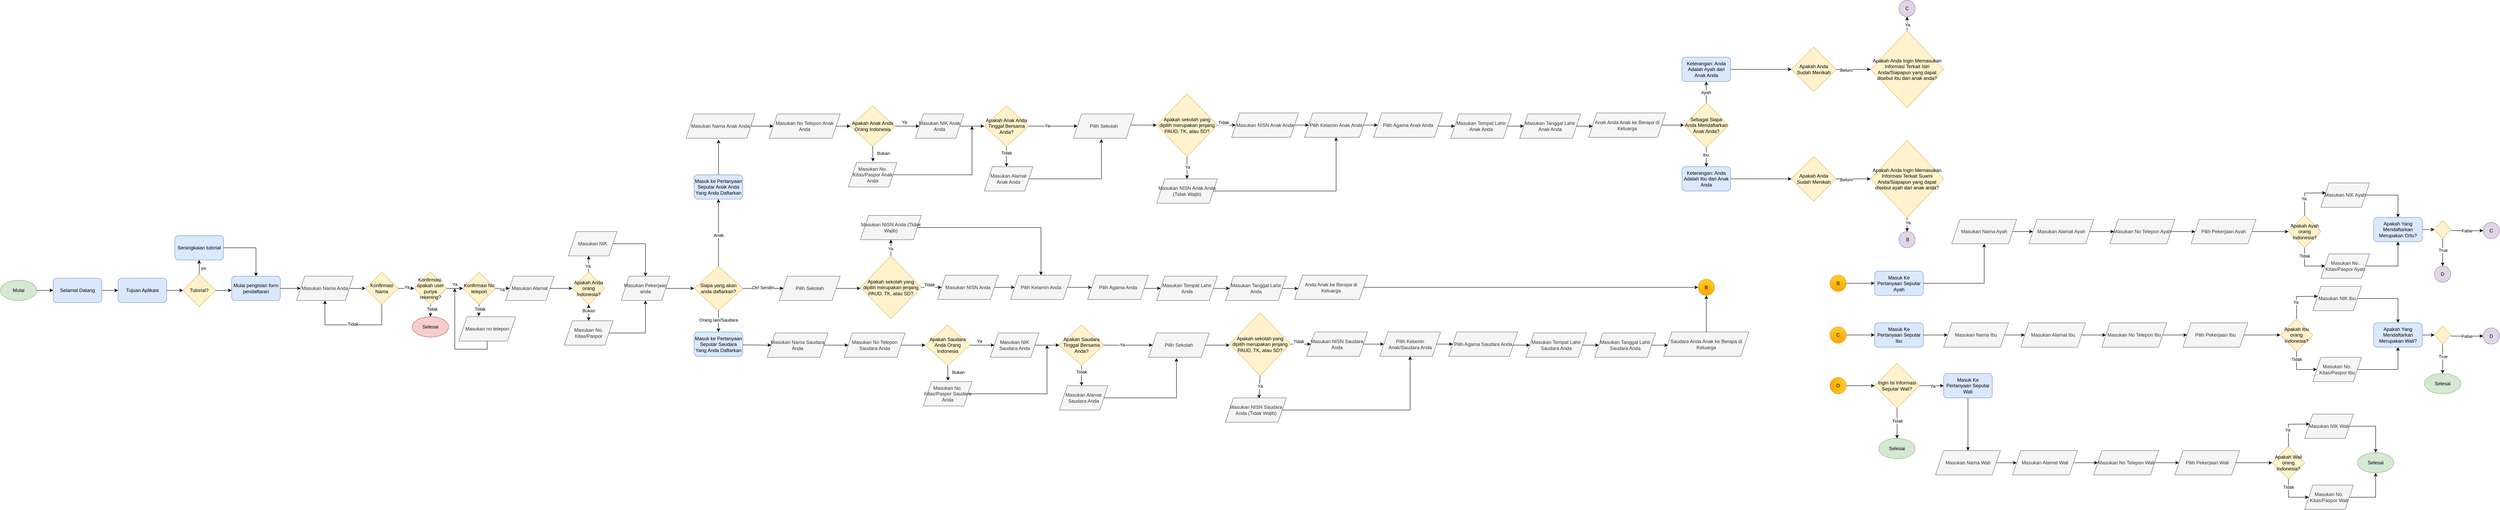 <mxfile version="21.6.8" type="device">
  <diagram name="Page-1" id="larhhReLkaqI55j50EET">
    <mxGraphModel dx="1764" dy="2127" grid="1" gridSize="10" guides="1" tooltips="1" connect="1" arrows="1" fold="1" page="1" pageScale="1" pageWidth="850" pageHeight="1100" math="0" shadow="0">
      <root>
        <mxCell id="0" />
        <mxCell id="1" parent="0" />
        <mxCell id="mdZepBdXDWqf7ZCcDm8Q-4" value="Mulai" style="ellipse;whiteSpace=wrap;html=1;fillColor=#d5e8d4;strokeColor=#82b366;" parent="1" vertex="1">
          <mxGeometry x="30" y="290" width="90" height="50" as="geometry" />
        </mxCell>
        <mxCell id="mdZepBdXDWqf7ZCcDm8Q-6" value="" style="endArrow=classic;html=1;rounded=0;exitX=1;exitY=0.5;exitDx=0;exitDy=0;" parent="1" source="mdZepBdXDWqf7ZCcDm8Q-5" edge="1">
          <mxGeometry width="50" height="50" relative="1" as="geometry">
            <mxPoint x="280" y="360" as="sourcePoint" />
            <mxPoint x="210" y="315" as="targetPoint" />
          </mxGeometry>
        </mxCell>
        <mxCell id="mdZepBdXDWqf7ZCcDm8Q-7" value="Tujuan Aplikasi" style="rounded=1;whiteSpace=wrap;html=1;fillColor=#dae8fc;strokeColor=#6c8ebf;" parent="1" vertex="1">
          <mxGeometry x="320" y="285" width="120" height="60" as="geometry" />
        </mxCell>
        <mxCell id="mdZepBdXDWqf7ZCcDm8Q-8" value="" style="endArrow=classic;html=1;rounded=0;exitX=1;exitY=0.5;exitDx=0;exitDy=0;entryX=0;entryY=0.5;entryDx=0;entryDy=0;" parent="1" source="mdZepBdXDWqf7ZCcDm8Q-5" target="mdZepBdXDWqf7ZCcDm8Q-7" edge="1">
          <mxGeometry width="50" height="50" relative="1" as="geometry">
            <mxPoint x="390" y="360" as="sourcePoint" />
            <mxPoint x="440" y="310" as="targetPoint" />
          </mxGeometry>
        </mxCell>
        <mxCell id="mdZepBdXDWqf7ZCcDm8Q-11" value="" style="endArrow=classic;html=1;rounded=0;exitX=1;exitY=0.5;exitDx=0;exitDy=0;" parent="1" source="mdZepBdXDWqf7ZCcDm8Q-4" target="mdZepBdXDWqf7ZCcDm8Q-5" edge="1">
          <mxGeometry width="50" height="50" relative="1" as="geometry">
            <mxPoint x="120" y="315" as="sourcePoint" />
            <mxPoint x="210" y="315" as="targetPoint" />
          </mxGeometry>
        </mxCell>
        <mxCell id="mdZepBdXDWqf7ZCcDm8Q-5" value="Selamat Datang" style="rounded=1;whiteSpace=wrap;html=1;fillColor=#dae8fc;strokeColor=#6c8ebf;" parent="1" vertex="1">
          <mxGeometry x="160" y="285" width="120" height="60" as="geometry" />
        </mxCell>
        <mxCell id="mdZepBdXDWqf7ZCcDm8Q-12" value="Tutorial?" style="rhombus;whiteSpace=wrap;html=1;fillColor=#fff2cc;strokeColor=#d6b656;" parent="1" vertex="1">
          <mxGeometry x="480" y="275" width="80" height="80" as="geometry" />
        </mxCell>
        <mxCell id="mdZepBdXDWqf7ZCcDm8Q-16" value="" style="endArrow=classic;html=1;rounded=0;exitX=1;exitY=0.5;exitDx=0;exitDy=0;entryX=0;entryY=0.5;entryDx=0;entryDy=0;" parent="1" source="mdZepBdXDWqf7ZCcDm8Q-7" target="mdZepBdXDWqf7ZCcDm8Q-12" edge="1">
          <mxGeometry width="50" height="50" relative="1" as="geometry">
            <mxPoint x="290" y="325" as="sourcePoint" />
            <mxPoint x="330" y="325" as="targetPoint" />
          </mxGeometry>
        </mxCell>
        <mxCell id="mdZepBdXDWqf7ZCcDm8Q-18" value="" style="endArrow=classic;html=1;rounded=0;metaEdit=0;" parent="1" source="mdZepBdXDWqf7ZCcDm8Q-12" edge="1">
          <mxGeometry width="50" height="50" relative="1" as="geometry">
            <mxPoint x="520" y="270" as="sourcePoint" />
            <mxPoint x="520" y="240" as="targetPoint" />
          </mxGeometry>
        </mxCell>
        <mxCell id="mdZepBdXDWqf7ZCcDm8Q-19" value="ya" style="edgeLabel;html=1;align=center;verticalAlign=middle;resizable=0;points=[];" parent="mdZepBdXDWqf7ZCcDm8Q-18" vertex="1" connectable="0">
          <mxGeometry x="0.092" y="-5" relative="1" as="geometry">
            <mxPoint x="5" y="4" as="offset" />
          </mxGeometry>
        </mxCell>
        <mxCell id="mdZepBdXDWqf7ZCcDm8Q-20" value="" style="endArrow=classic;html=1;rounded=0;exitX=1;exitY=0.5;exitDx=0;exitDy=0;" parent="1" source="mdZepBdXDWqf7ZCcDm8Q-12" edge="1">
          <mxGeometry width="50" height="50" relative="1" as="geometry">
            <mxPoint x="640" y="310" as="sourcePoint" />
            <mxPoint x="600" y="315" as="targetPoint" />
          </mxGeometry>
        </mxCell>
        <mxCell id="mdZepBdXDWqf7ZCcDm8Q-21" value="Serangkaian tutorial" style="rounded=1;whiteSpace=wrap;html=1;fillColor=#dae8fc;strokeColor=#6c8ebf;" parent="1" vertex="1">
          <mxGeometry x="460" y="180" width="120" height="60" as="geometry" />
        </mxCell>
        <mxCell id="mdZepBdXDWqf7ZCcDm8Q-22" value="" style="endArrow=classic;html=1;rounded=0;exitX=1;exitY=0.5;exitDx=0;exitDy=0;entryX=0.5;entryY=0;entryDx=0;entryDy=0;" parent="1" source="mdZepBdXDWqf7ZCcDm8Q-21" target="mdZepBdXDWqf7ZCcDm8Q-25" edge="1">
          <mxGeometry width="50" height="50" relative="1" as="geometry">
            <mxPoint x="590" y="310" as="sourcePoint" />
            <mxPoint x="640" y="280" as="targetPoint" />
            <Array as="points">
              <mxPoint x="660" y="210" />
            </Array>
          </mxGeometry>
        </mxCell>
        <mxCell id="mdZepBdXDWqf7ZCcDm8Q-24" value="Masukan Nama Anda" style="shape=parallelogram;perimeter=parallelogramPerimeter;whiteSpace=wrap;html=1;fixedSize=1;fillColor=#f5f5f5;fontColor=#333333;strokeColor=#666666;" parent="1" vertex="1">
          <mxGeometry x="760" y="280" width="140" height="60" as="geometry" />
        </mxCell>
        <mxCell id="mdZepBdXDWqf7ZCcDm8Q-25" value="Mulai pengisian form pendaftaran" style="rounded=1;whiteSpace=wrap;html=1;fillColor=#dae8fc;strokeColor=#6c8ebf;" parent="1" vertex="1">
          <mxGeometry x="600" y="280" width="120" height="60" as="geometry" />
        </mxCell>
        <mxCell id="mdZepBdXDWqf7ZCcDm8Q-27" value="" style="endArrow=classic;html=1;rounded=0;exitX=1;exitY=0.5;exitDx=0;exitDy=0;" parent="1" source="mdZepBdXDWqf7ZCcDm8Q-25" target="mdZepBdXDWqf7ZCcDm8Q-24" edge="1">
          <mxGeometry width="50" height="50" relative="1" as="geometry">
            <mxPoint x="570" y="325" as="sourcePoint" />
            <mxPoint x="780" y="310" as="targetPoint" />
          </mxGeometry>
        </mxCell>
        <mxCell id="mdZepBdXDWqf7ZCcDm8Q-28" value="Konfirmasi Nama" style="rhombus;whiteSpace=wrap;html=1;fillColor=#fff2cc;strokeColor=#d6b656;" parent="1" vertex="1">
          <mxGeometry x="930" y="270" width="80" height="80" as="geometry" />
        </mxCell>
        <mxCell id="mdZepBdXDWqf7ZCcDm8Q-29" value="" style="endArrow=classic;html=1;rounded=0;exitX=1;exitY=0.5;exitDx=0;exitDy=0;entryX=0;entryY=0.5;entryDx=0;entryDy=0;" parent="1" source="mdZepBdXDWqf7ZCcDm8Q-24" target="mdZepBdXDWqf7ZCcDm8Q-28" edge="1">
          <mxGeometry width="50" height="50" relative="1" as="geometry">
            <mxPoint x="950" y="270" as="sourcePoint" />
            <mxPoint x="1000" y="220" as="targetPoint" />
          </mxGeometry>
        </mxCell>
        <mxCell id="mdZepBdXDWqf7ZCcDm8Q-30" value="" style="endArrow=classic;html=1;rounded=0;exitX=1;exitY=0.5;exitDx=0;exitDy=0;" parent="1" source="mdZepBdXDWqf7ZCcDm8Q-28" edge="1">
          <mxGeometry width="50" height="50" relative="1" as="geometry">
            <mxPoint x="950" y="270" as="sourcePoint" />
            <mxPoint x="1050" y="310" as="targetPoint" />
          </mxGeometry>
        </mxCell>
        <mxCell id="mdZepBdXDWqf7ZCcDm8Q-32" value="Ya" style="edgeLabel;html=1;align=center;verticalAlign=middle;resizable=0;points=[];" parent="mdZepBdXDWqf7ZCcDm8Q-30" vertex="1" connectable="0">
          <mxGeometry x="0.067" y="3" relative="1" as="geometry">
            <mxPoint as="offset" />
          </mxGeometry>
        </mxCell>
        <mxCell id="mdZepBdXDWqf7ZCcDm8Q-31" value="" style="endArrow=classic;html=1;rounded=0;exitX=0.5;exitY=1;exitDx=0;exitDy=0;entryX=0.5;entryY=1;entryDx=0;entryDy=0;" parent="1" source="mdZepBdXDWqf7ZCcDm8Q-28" target="mdZepBdXDWqf7ZCcDm8Q-24" edge="1">
          <mxGeometry width="50" height="50" relative="1" as="geometry">
            <mxPoint x="940" y="320" as="sourcePoint" />
            <mxPoint x="970" y="400" as="targetPoint" />
            <Array as="points">
              <mxPoint x="970" y="400" />
              <mxPoint x="830" y="400" />
            </Array>
          </mxGeometry>
        </mxCell>
        <mxCell id="mdZepBdXDWqf7ZCcDm8Q-33" value="Tidak" style="edgeLabel;html=1;align=center;verticalAlign=middle;resizable=0;points=[];" parent="mdZepBdXDWqf7ZCcDm8Q-31" vertex="1" connectable="0">
          <mxGeometry x="-0.032" y="-2" relative="1" as="geometry">
            <mxPoint as="offset" />
          </mxGeometry>
        </mxCell>
        <mxCell id="mdZepBdXDWqf7ZCcDm8Q-35" value="Konfirmasi, apakah user punya rekening?" style="rhombus;whiteSpace=wrap;html=1;fillColor=#fff2cc;strokeColor=#d6b656;" parent="1" vertex="1">
          <mxGeometry x="1050" y="270" width="80" height="80" as="geometry" />
        </mxCell>
        <mxCell id="mdZepBdXDWqf7ZCcDm8Q-38" value="Selesai" style="ellipse;whiteSpace=wrap;html=1;fillColor=#f8cecc;strokeColor=#b85450;" parent="1" vertex="1">
          <mxGeometry x="1045" y="380" width="90" height="50" as="geometry" />
        </mxCell>
        <mxCell id="mdZepBdXDWqf7ZCcDm8Q-39" value="" style="endArrow=classic;html=1;rounded=0;exitX=0.5;exitY=1;exitDx=0;exitDy=0;entryX=0.5;entryY=0;entryDx=0;entryDy=0;" parent="1" source="mdZepBdXDWqf7ZCcDm8Q-35" target="mdZepBdXDWqf7ZCcDm8Q-38" edge="1">
          <mxGeometry width="50" height="50" relative="1" as="geometry">
            <mxPoint x="1090" y="430" as="sourcePoint" />
            <mxPoint x="1140" y="380" as="targetPoint" />
          </mxGeometry>
        </mxCell>
        <mxCell id="mdZepBdXDWqf7ZCcDm8Q-40" value="Tidak" style="edgeLabel;html=1;align=center;verticalAlign=middle;resizable=0;points=[];" parent="mdZepBdXDWqf7ZCcDm8Q-39" vertex="1" connectable="0">
          <mxGeometry x="-0.2" y="4" relative="1" as="geometry">
            <mxPoint y="-1" as="offset" />
          </mxGeometry>
        </mxCell>
        <mxCell id="mdZepBdXDWqf7ZCcDm8Q-41" value="" style="endArrow=classic;html=1;rounded=0;exitX=1;exitY=0.5;exitDx=0;exitDy=0;" parent="1" source="mdZepBdXDWqf7ZCcDm8Q-35" edge="1">
          <mxGeometry width="50" height="50" relative="1" as="geometry">
            <mxPoint x="1090" y="430" as="sourcePoint" />
            <mxPoint x="1170" y="310" as="targetPoint" />
          </mxGeometry>
        </mxCell>
        <mxCell id="mdZepBdXDWqf7ZCcDm8Q-42" value="Ya" style="edgeLabel;html=1;align=center;verticalAlign=middle;resizable=0;points=[];" parent="mdZepBdXDWqf7ZCcDm8Q-41" vertex="1" connectable="0">
          <mxGeometry x="0.142" y="-2" relative="1" as="geometry">
            <mxPoint x="-3" y="-12" as="offset" />
          </mxGeometry>
        </mxCell>
        <mxCell id="mdZepBdXDWqf7ZCcDm8Q-44" value="Konfirmasi No telepon" style="rhombus;whiteSpace=wrap;html=1;fillColor=#fff2cc;strokeColor=#d6b656;" parent="1" vertex="1">
          <mxGeometry x="1170" y="270" width="80" height="80" as="geometry" />
        </mxCell>
        <mxCell id="mdZepBdXDWqf7ZCcDm8Q-46" value="Masukan no telepon" style="shape=parallelogram;perimeter=parallelogramPerimeter;whiteSpace=wrap;html=1;fixedSize=1;fillColor=#f5f5f5;fontColor=#333333;strokeColor=#666666;" parent="1" vertex="1">
          <mxGeometry x="1160" y="380" width="140" height="60" as="geometry" />
        </mxCell>
        <mxCell id="mdZepBdXDWqf7ZCcDm8Q-47" value="" style="endArrow=classic;html=1;rounded=0;exitX=0.5;exitY=1;exitDx=0;exitDy=0;entryX=0.351;entryY=-0.022;entryDx=0;entryDy=0;entryPerimeter=0;" parent="1" source="mdZepBdXDWqf7ZCcDm8Q-44" target="mdZepBdXDWqf7ZCcDm8Q-46" edge="1">
          <mxGeometry width="50" height="50" relative="1" as="geometry">
            <mxPoint x="1090" y="430" as="sourcePoint" />
            <mxPoint x="1210" y="370" as="targetPoint" />
          </mxGeometry>
        </mxCell>
        <mxCell id="mdZepBdXDWqf7ZCcDm8Q-48" value="Tidak" style="edgeLabel;html=1;align=center;verticalAlign=middle;resizable=0;points=[];" parent="mdZepBdXDWqf7ZCcDm8Q-47" vertex="1" connectable="0">
          <mxGeometry x="-0.175" y="2" relative="1" as="geometry">
            <mxPoint y="-1" as="offset" />
          </mxGeometry>
        </mxCell>
        <mxCell id="mdZepBdXDWqf7ZCcDm8Q-49" value="" style="endArrow=classic;html=1;rounded=0;exitX=0.5;exitY=1;exitDx=0;exitDy=0;" parent="1" source="mdZepBdXDWqf7ZCcDm8Q-46" edge="1">
          <mxGeometry width="50" height="50" relative="1" as="geometry">
            <mxPoint x="1090" y="430" as="sourcePoint" />
            <mxPoint x="1150" y="310" as="targetPoint" />
            <Array as="points">
              <mxPoint x="1230" y="460" />
              <mxPoint x="1150" y="460" />
            </Array>
          </mxGeometry>
        </mxCell>
        <mxCell id="mdZepBdXDWqf7ZCcDm8Q-50" value="Masukan Alamat" style="shape=parallelogram;perimeter=parallelogramPerimeter;whiteSpace=wrap;html=1;fixedSize=1;fillColor=#f5f5f5;fontColor=#333333;strokeColor=#666666;" parent="1" vertex="1">
          <mxGeometry x="1275" y="280" width="120" height="60" as="geometry" />
        </mxCell>
        <mxCell id="mdZepBdXDWqf7ZCcDm8Q-51" value="" style="endArrow=classic;html=1;rounded=0;exitX=1;exitY=0.5;exitDx=0;exitDy=0;entryX=0;entryY=0.5;entryDx=0;entryDy=0;" parent="1" source="mdZepBdXDWqf7ZCcDm8Q-44" target="mdZepBdXDWqf7ZCcDm8Q-50" edge="1">
          <mxGeometry width="50" height="50" relative="1" as="geometry">
            <mxPoint x="1240" y="260" as="sourcePoint" />
            <mxPoint x="1290" y="210" as="targetPoint" />
          </mxGeometry>
        </mxCell>
        <mxCell id="mdZepBdXDWqf7ZCcDm8Q-52" value="Ya" style="edgeLabel;html=1;align=center;verticalAlign=middle;resizable=0;points=[];" parent="mdZepBdXDWqf7ZCcDm8Q-51" vertex="1" connectable="0">
          <mxGeometry x="-0.124" y="-3" relative="1" as="geometry">
            <mxPoint as="offset" />
          </mxGeometry>
        </mxCell>
        <mxCell id="mdZepBdXDWqf7ZCcDm8Q-53" value="Apakah Anda orang Indonesia?" style="rhombus;whiteSpace=wrap;html=1;fillColor=#fff2cc;strokeColor=#d6b656;" parent="1" vertex="1">
          <mxGeometry x="1440" y="270" width="80" height="80" as="geometry" />
        </mxCell>
        <mxCell id="mdZepBdXDWqf7ZCcDm8Q-54" value="" style="endArrow=classic;html=1;rounded=0;exitX=1;exitY=0.5;exitDx=0;exitDy=0;" parent="1" source="mdZepBdXDWqf7ZCcDm8Q-50" target="mdZepBdXDWqf7ZCcDm8Q-53" edge="1">
          <mxGeometry width="50" height="50" relative="1" as="geometry">
            <mxPoint x="1320" y="260" as="sourcePoint" />
            <mxPoint x="1370" y="210" as="targetPoint" />
          </mxGeometry>
        </mxCell>
        <mxCell id="mdZepBdXDWqf7ZCcDm8Q-55" value="" style="endArrow=classic;html=1;rounded=0;exitX=0.5;exitY=0;exitDx=0;exitDy=0;" parent="1" source="mdZepBdXDWqf7ZCcDm8Q-53" edge="1">
          <mxGeometry width="50" height="50" relative="1" as="geometry">
            <mxPoint x="1520" y="270" as="sourcePoint" />
            <mxPoint x="1480" y="230" as="targetPoint" />
          </mxGeometry>
        </mxCell>
        <mxCell id="mdZepBdXDWqf7ZCcDm8Q-61" value="Ya" style="edgeLabel;html=1;align=center;verticalAlign=middle;resizable=0;points=[];" parent="mdZepBdXDWqf7ZCcDm8Q-55" vertex="1" connectable="0">
          <mxGeometry x="-0.23" y="2" relative="1" as="geometry">
            <mxPoint as="offset" />
          </mxGeometry>
        </mxCell>
        <mxCell id="mdZepBdXDWqf7ZCcDm8Q-56" value="Masukan NIK" style="shape=parallelogram;perimeter=parallelogramPerimeter;whiteSpace=wrap;html=1;fixedSize=1;fillColor=#f5f5f5;fontColor=#333333;strokeColor=#666666;" parent="1" vertex="1">
          <mxGeometry x="1430" y="170" width="120" height="60" as="geometry" />
        </mxCell>
        <mxCell id="mdZepBdXDWqf7ZCcDm8Q-63" value="" style="edgeStyle=orthogonalEdgeStyle;rounded=0;orthogonalLoop=1;jettySize=auto;html=1;" parent="1" source="mdZepBdXDWqf7ZCcDm8Q-57" target="mdZepBdXDWqf7ZCcDm8Q-53" edge="1">
          <mxGeometry relative="1" as="geometry" />
        </mxCell>
        <mxCell id="mdZepBdXDWqf7ZCcDm8Q-57" value="Masukan No. Kitas/Paspor" style="shape=parallelogram;perimeter=parallelogramPerimeter;whiteSpace=wrap;html=1;fixedSize=1;fillColor=#f5f5f5;fontColor=#333333;strokeColor=#666666;" parent="1" vertex="1">
          <mxGeometry x="1420" y="390" width="120" height="60" as="geometry" />
        </mxCell>
        <mxCell id="mdZepBdXDWqf7ZCcDm8Q-58" value="" style="endArrow=classic;html=1;rounded=0;exitX=0.5;exitY=1;exitDx=0;exitDy=0;entryX=0.5;entryY=0;entryDx=0;entryDy=0;" parent="1" source="mdZepBdXDWqf7ZCcDm8Q-53" target="mdZepBdXDWqf7ZCcDm8Q-57" edge="1">
          <mxGeometry width="50" height="50" relative="1" as="geometry">
            <mxPoint x="1510" y="380" as="sourcePoint" />
            <mxPoint x="1560" y="330" as="targetPoint" />
          </mxGeometry>
        </mxCell>
        <mxCell id="mdZepBdXDWqf7ZCcDm8Q-62" value="Bukan" style="edgeLabel;html=1;align=center;verticalAlign=middle;resizable=0;points=[];" parent="mdZepBdXDWqf7ZCcDm8Q-58" vertex="1" connectable="0">
          <mxGeometry x="-0.246" relative="1" as="geometry">
            <mxPoint as="offset" />
          </mxGeometry>
        </mxCell>
        <mxCell id="mdZepBdXDWqf7ZCcDm8Q-59" value="Masukan Pekerjaan anda" style="shape=parallelogram;perimeter=parallelogramPerimeter;whiteSpace=wrap;html=1;fixedSize=1;fillColor=#f5f5f5;fontColor=#333333;strokeColor=#666666;" parent="1" vertex="1">
          <mxGeometry x="1560" y="280" width="120" height="60" as="geometry" />
        </mxCell>
        <mxCell id="mdZepBdXDWqf7ZCcDm8Q-60" value="" style="endArrow=classic;html=1;rounded=0;exitX=1;exitY=0.5;exitDx=0;exitDy=0;entryX=0.5;entryY=0;entryDx=0;entryDy=0;" parent="1" source="mdZepBdXDWqf7ZCcDm8Q-56" target="mdZepBdXDWqf7ZCcDm8Q-59" edge="1">
          <mxGeometry width="50" height="50" relative="1" as="geometry">
            <mxPoint x="1540" y="320" as="sourcePoint" />
            <mxPoint x="1590" y="270" as="targetPoint" />
            <Array as="points">
              <mxPoint x="1620" y="200" />
            </Array>
          </mxGeometry>
        </mxCell>
        <mxCell id="mdZepBdXDWqf7ZCcDm8Q-64" value="" style="endArrow=classic;html=1;rounded=0;exitX=1;exitY=0.5;exitDx=0;exitDy=0;entryX=0.5;entryY=1;entryDx=0;entryDy=0;" parent="1" source="mdZepBdXDWqf7ZCcDm8Q-57" target="mdZepBdXDWqf7ZCcDm8Q-59" edge="1">
          <mxGeometry width="50" height="50" relative="1" as="geometry">
            <mxPoint x="1370" y="280" as="sourcePoint" />
            <mxPoint x="1420" y="230" as="targetPoint" />
            <Array as="points">
              <mxPoint x="1620" y="420" />
            </Array>
          </mxGeometry>
        </mxCell>
        <mxCell id="mdZepBdXDWqf7ZCcDm8Q-65" value="" style="endArrow=classic;html=1;rounded=0;" parent="1" source="mdZepBdXDWqf7ZCcDm8Q-59" edge="1">
          <mxGeometry width="50" height="50" relative="1" as="geometry">
            <mxPoint x="1680" y="370" as="sourcePoint" />
            <mxPoint x="1740" y="310" as="targetPoint" />
          </mxGeometry>
        </mxCell>
        <mxCell id="mdZepBdXDWqf7ZCcDm8Q-66" value="Siapa yang akan anda daftarkan?" style="rhombus;whiteSpace=wrap;html=1;fillColor=#fff2cc;strokeColor=#d6b656;" parent="1" vertex="1">
          <mxGeometry x="1740" y="255" width="120" height="110" as="geometry" />
        </mxCell>
        <mxCell id="mdZepBdXDWqf7ZCcDm8Q-67" value="" style="endArrow=classic;html=1;rounded=0;exitX=0.5;exitY=0;exitDx=0;exitDy=0;" parent="1" source="mdZepBdXDWqf7ZCcDm8Q-66" edge="1">
          <mxGeometry width="50" height="50" relative="1" as="geometry">
            <mxPoint x="2000" y="310" as="sourcePoint" />
            <mxPoint x="1800" y="90" as="targetPoint" />
          </mxGeometry>
        </mxCell>
        <mxCell id="mdZepBdXDWqf7ZCcDm8Q-73" value="Anak" style="edgeLabel;html=1;align=center;verticalAlign=middle;resizable=0;points=[];" parent="mdZepBdXDWqf7ZCcDm8Q-67" vertex="1" connectable="0">
          <mxGeometry x="-0.081" y="1" relative="1" as="geometry">
            <mxPoint x="1" as="offset" />
          </mxGeometry>
        </mxCell>
        <mxCell id="mdZepBdXDWqf7ZCcDm8Q-68" value="" style="endArrow=classic;html=1;rounded=0;exitX=1;exitY=0.5;exitDx=0;exitDy=0;" parent="1" source="mdZepBdXDWqf7ZCcDm8Q-66" edge="1">
          <mxGeometry width="50" height="50" relative="1" as="geometry">
            <mxPoint x="2000" y="310" as="sourcePoint" />
            <mxPoint x="1960" y="310" as="targetPoint" />
          </mxGeometry>
        </mxCell>
        <mxCell id="mdZepBdXDWqf7ZCcDm8Q-71" value="Diri Sendiri" style="edgeLabel;html=1;align=center;verticalAlign=middle;resizable=0;points=[];" parent="mdZepBdXDWqf7ZCcDm8Q-68" vertex="1" connectable="0">
          <mxGeometry x="-0.286" y="2" relative="1" as="geometry">
            <mxPoint x="14" as="offset" />
          </mxGeometry>
        </mxCell>
        <mxCell id="mdZepBdXDWqf7ZCcDm8Q-69" value="" style="endArrow=classic;html=1;rounded=0;exitX=0.5;exitY=1;exitDx=0;exitDy=0;entryX=0.5;entryY=0;entryDx=0;entryDy=0;" parent="1" source="mdZepBdXDWqf7ZCcDm8Q-66" edge="1" target="dw2K8p2eMYUvbzomziok-30">
          <mxGeometry width="50" height="50" relative="1" as="geometry">
            <mxPoint x="1990" y="365" as="sourcePoint" />
            <mxPoint x="1990" y="420" as="targetPoint" />
          </mxGeometry>
        </mxCell>
        <mxCell id="mdZepBdXDWqf7ZCcDm8Q-70" value="Orang lain/Saudara" style="edgeLabel;html=1;align=center;verticalAlign=middle;resizable=0;points=[];" parent="mdZepBdXDWqf7ZCcDm8Q-69" vertex="1" connectable="0">
          <mxGeometry x="-0.152" relative="1" as="geometry">
            <mxPoint as="offset" />
          </mxGeometry>
        </mxCell>
        <mxCell id="mdZepBdXDWqf7ZCcDm8Q-76" value="Masukan Nama Saudara Anda" style="shape=parallelogram;perimeter=parallelogramPerimeter;whiteSpace=wrap;html=1;fixedSize=1;fillColor=#f5f5f5;fontColor=#333333;strokeColor=#666666;" parent="1" vertex="1">
          <mxGeometry x="1920" y="420" width="150" height="60" as="geometry" />
        </mxCell>
        <mxCell id="mdZepBdXDWqf7ZCcDm8Q-77" value="" style="endArrow=classic;html=1;rounded=0;exitX=1.002;exitY=0.531;exitDx=0;exitDy=0;entryX=0;entryY=0.5;entryDx=0;entryDy=0;exitPerimeter=0;" parent="1" source="dw2K8p2eMYUvbzomziok-30" target="mdZepBdXDWqf7ZCcDm8Q-76" edge="1">
          <mxGeometry width="50" height="50" relative="1" as="geometry">
            <mxPoint x="1900" y="450" as="sourcePoint" />
            <mxPoint x="2100" y="370" as="targetPoint" />
          </mxGeometry>
        </mxCell>
        <mxCell id="mdZepBdXDWqf7ZCcDm8Q-78" value="Masukan No Telepon Saudara Anda" style="shape=parallelogram;perimeter=parallelogramPerimeter;whiteSpace=wrap;html=1;fixedSize=1;fillColor=#f5f5f5;fontColor=#333333;strokeColor=#666666;" parent="1" vertex="1">
          <mxGeometry x="2110" y="420" width="150" height="60" as="geometry" />
        </mxCell>
        <mxCell id="mdZepBdXDWqf7ZCcDm8Q-79" value="" style="endArrow=classic;html=1;rounded=0;exitX=1;exitY=0.5;exitDx=0;exitDy=0;entryX=0;entryY=0.5;entryDx=0;entryDy=0;" parent="1" source="mdZepBdXDWqf7ZCcDm8Q-76" target="mdZepBdXDWqf7ZCcDm8Q-78" edge="1">
          <mxGeometry width="50" height="50" relative="1" as="geometry">
            <mxPoint x="2110" y="400" as="sourcePoint" />
            <mxPoint x="2160" y="350" as="targetPoint" />
          </mxGeometry>
        </mxCell>
        <mxCell id="mdZepBdXDWqf7ZCcDm8Q-80" value="Apakah Saudara Anda Orang Indonesia" style="rhombus;whiteSpace=wrap;html=1;fillColor=#fff2cc;strokeColor=#d6b656;" parent="1" vertex="1">
          <mxGeometry x="2310" y="400" width="110" height="100" as="geometry" />
        </mxCell>
        <mxCell id="mdZepBdXDWqf7ZCcDm8Q-81" value="" style="endArrow=classic;html=1;rounded=0;exitX=1;exitY=0.5;exitDx=0;exitDy=0;entryX=0;entryY=0.5;entryDx=0;entryDy=0;" parent="1" source="mdZepBdXDWqf7ZCcDm8Q-78" target="mdZepBdXDWqf7ZCcDm8Q-80" edge="1">
          <mxGeometry width="50" height="50" relative="1" as="geometry">
            <mxPoint x="2040" y="520" as="sourcePoint" />
            <mxPoint x="2090" y="470" as="targetPoint" />
          </mxGeometry>
        </mxCell>
        <mxCell id="mdZepBdXDWqf7ZCcDm8Q-82" value="Masukan NIK Saudara Anda" style="shape=parallelogram;perimeter=parallelogramPerimeter;whiteSpace=wrap;html=1;fixedSize=1;fillColor=#f5f5f5;fontColor=#333333;strokeColor=#666666;" parent="1" vertex="1">
          <mxGeometry x="2470" y="420" width="120" height="60" as="geometry" />
        </mxCell>
        <mxCell id="mdZepBdXDWqf7ZCcDm8Q-83" value="Masukan No. Kitas/Paspor Saudara Anda" style="shape=parallelogram;perimeter=parallelogramPerimeter;whiteSpace=wrap;html=1;fixedSize=1;fillColor=#f5f5f5;fontColor=#333333;strokeColor=#666666;" parent="1" vertex="1">
          <mxGeometry x="2305" y="540" width="120" height="60" as="geometry" />
        </mxCell>
        <mxCell id="mdZepBdXDWqf7ZCcDm8Q-84" value="" style="endArrow=classic;html=1;rounded=0;exitX=1;exitY=0.5;exitDx=0;exitDy=0;entryX=0;entryY=0.5;entryDx=0;entryDy=0;" parent="1" source="mdZepBdXDWqf7ZCcDm8Q-80" target="mdZepBdXDWqf7ZCcDm8Q-82" edge="1">
          <mxGeometry width="50" height="50" relative="1" as="geometry">
            <mxPoint x="1680" y="280" as="sourcePoint" />
            <mxPoint x="2365" y="350" as="targetPoint" />
          </mxGeometry>
        </mxCell>
        <mxCell id="mdZepBdXDWqf7ZCcDm8Q-85" value="Ya" style="edgeLabel;html=1;align=center;verticalAlign=middle;resizable=0;points=[];" parent="mdZepBdXDWqf7ZCcDm8Q-84" vertex="1" connectable="0">
          <mxGeometry x="-0.23" y="2" relative="1" as="geometry">
            <mxPoint y="-8" as="offset" />
          </mxGeometry>
        </mxCell>
        <mxCell id="mdZepBdXDWqf7ZCcDm8Q-86" value="" style="endArrow=classic;html=1;rounded=0;exitX=0.5;exitY=1;exitDx=0;exitDy=0;entryX=0.507;entryY=-0.046;entryDx=0;entryDy=0;entryPerimeter=0;" parent="1" source="mdZepBdXDWqf7ZCcDm8Q-80" target="mdZepBdXDWqf7ZCcDm8Q-83" edge="1">
          <mxGeometry width="50" height="50" relative="1" as="geometry">
            <mxPoint x="2375" y="410" as="sourcePoint" />
            <mxPoint x="2375" y="353" as="targetPoint" />
          </mxGeometry>
        </mxCell>
        <mxCell id="mdZepBdXDWqf7ZCcDm8Q-88" value="Bukan" style="edgeLabel;html=1;align=center;verticalAlign=middle;resizable=0;points=[];" parent="mdZepBdXDWqf7ZCcDm8Q-86" vertex="1" connectable="0">
          <mxGeometry x="-0.085" relative="1" as="geometry">
            <mxPoint x="25" as="offset" />
          </mxGeometry>
        </mxCell>
        <mxCell id="mdZepBdXDWqf7ZCcDm8Q-90" value="Apakah Saudara Tinggal Bersama Anda?" style="rhombus;whiteSpace=wrap;html=1;fillColor=#fff2cc;strokeColor=#d6b656;" parent="1" vertex="1">
          <mxGeometry x="2640" y="400" width="110" height="100" as="geometry" />
        </mxCell>
        <mxCell id="mdZepBdXDWqf7ZCcDm8Q-91" value="" style="endArrow=classic;html=1;rounded=0;exitX=1;exitY=0.5;exitDx=0;exitDy=0;entryX=0;entryY=0.5;entryDx=0;entryDy=0;" parent="1" source="mdZepBdXDWqf7ZCcDm8Q-82" target="mdZepBdXDWqf7ZCcDm8Q-90" edge="1">
          <mxGeometry width="50" height="50" relative="1" as="geometry">
            <mxPoint x="2630" y="450" as="sourcePoint" />
            <mxPoint x="2680" y="400" as="targetPoint" />
          </mxGeometry>
        </mxCell>
        <mxCell id="mdZepBdXDWqf7ZCcDm8Q-92" value="" style="endArrow=classic;html=1;rounded=0;exitX=1;exitY=0.5;exitDx=0;exitDy=0;" parent="1" source="mdZepBdXDWqf7ZCcDm8Q-83" edge="1">
          <mxGeometry width="50" height="50" relative="1" as="geometry">
            <mxPoint x="2620" y="510" as="sourcePoint" />
            <mxPoint x="2610" y="450" as="targetPoint" />
            <Array as="points">
              <mxPoint x="2610" y="570" />
            </Array>
          </mxGeometry>
        </mxCell>
        <mxCell id="mdZepBdXDWqf7ZCcDm8Q-93" value="" style="endArrow=classic;html=1;rounded=0;exitX=1;exitY=0.5;exitDx=0;exitDy=0;entryX=0;entryY=0.5;entryDx=0;entryDy=0;" parent="1" source="mdZepBdXDWqf7ZCcDm8Q-90" edge="1" target="dw2K8p2eMYUvbzomziok-10">
          <mxGeometry width="50" height="50" relative="1" as="geometry">
            <mxPoint x="2880" y="510" as="sourcePoint" />
            <mxPoint x="2790" y="450" as="targetPoint" />
          </mxGeometry>
        </mxCell>
        <mxCell id="mdZepBdXDWqf7ZCcDm8Q-96" value="Ya" style="edgeLabel;html=1;align=center;verticalAlign=middle;resizable=0;points=[];" parent="mdZepBdXDWqf7ZCcDm8Q-93" vertex="1" connectable="0">
          <mxGeometry x="-0.261" y="1" relative="1" as="geometry">
            <mxPoint as="offset" />
          </mxGeometry>
        </mxCell>
        <mxCell id="mdZepBdXDWqf7ZCcDm8Q-94" value="" style="endArrow=classic;html=1;rounded=0;exitX=0.5;exitY=1;exitDx=0;exitDy=0;" parent="1" source="mdZepBdXDWqf7ZCcDm8Q-90" edge="1">
          <mxGeometry width="50" height="50" relative="1" as="geometry">
            <mxPoint x="2750" y="510" as="sourcePoint" />
            <mxPoint x="2695" y="550" as="targetPoint" />
          </mxGeometry>
        </mxCell>
        <mxCell id="mdZepBdXDWqf7ZCcDm8Q-95" value="Tidak" style="edgeLabel;html=1;align=center;verticalAlign=middle;resizable=0;points=[];" parent="mdZepBdXDWqf7ZCcDm8Q-94" vertex="1" connectable="0">
          <mxGeometry x="-0.351" relative="1" as="geometry">
            <mxPoint as="offset" />
          </mxGeometry>
        </mxCell>
        <mxCell id="mdZepBdXDWqf7ZCcDm8Q-98" value="Masukan Alamat Saudara Anda" style="shape=parallelogram;perimeter=parallelogramPerimeter;whiteSpace=wrap;html=1;fixedSize=1;fillColor=#f5f5f5;fontColor=#333333;strokeColor=#666666;" parent="1" vertex="1">
          <mxGeometry x="2640" y="550" width="120" height="60" as="geometry" />
        </mxCell>
        <mxCell id="mdZepBdXDWqf7ZCcDm8Q-100" value="Pilih Sekolah" style="shape=parallelogram;perimeter=parallelogramPerimeter;whiteSpace=wrap;html=1;fixedSize=1;fillColor=#f5f5f5;fontColor=#333333;strokeColor=#666666;" parent="1" vertex="1">
          <mxGeometry x="1950" y="280" width="150" height="60" as="geometry" />
        </mxCell>
        <mxCell id="mdZepBdXDWqf7ZCcDm8Q-101" value="Apakah sekolah yang dipilih merupakan jenjang PAUD, TK, atau SD?" style="rhombus;whiteSpace=wrap;html=1;fillColor=#fff2cc;strokeColor=#d6b656;" parent="1" vertex="1">
          <mxGeometry x="2150" y="230" width="150" height="155" as="geometry" />
        </mxCell>
        <mxCell id="mdZepBdXDWqf7ZCcDm8Q-102" value="" style="endArrow=classic;html=1;rounded=0;exitX=1;exitY=0.5;exitDx=0;exitDy=0;entryX=0;entryY=0.516;entryDx=0;entryDy=0;entryPerimeter=0;" parent="1" source="mdZepBdXDWqf7ZCcDm8Q-100" target="mdZepBdXDWqf7ZCcDm8Q-101" edge="1">
          <mxGeometry width="50" height="50" relative="1" as="geometry">
            <mxPoint x="2100" y="420" as="sourcePoint" />
            <mxPoint x="2150" y="370" as="targetPoint" />
          </mxGeometry>
        </mxCell>
        <mxCell id="dw2K8p2eMYUvbzomziok-231" style="edgeStyle=orthogonalEdgeStyle;rounded=0;orthogonalLoop=1;jettySize=auto;html=1;exitX=1;exitY=0.5;exitDx=0;exitDy=0;entryX=0.5;entryY=0;entryDx=0;entryDy=0;" edge="1" parent="1" source="mdZepBdXDWqf7ZCcDm8Q-103" target="mdZepBdXDWqf7ZCcDm8Q-109">
          <mxGeometry relative="1" as="geometry" />
        </mxCell>
        <mxCell id="mdZepBdXDWqf7ZCcDm8Q-103" value="Masukan NISN Anda (Tidak Wajib)" style="shape=parallelogram;perimeter=parallelogramPerimeter;whiteSpace=wrap;html=1;fixedSize=1;fillColor=#f5f5f5;fontColor=#333333;strokeColor=#666666;" parent="1" vertex="1">
          <mxGeometry x="2150" y="130" width="150" height="60" as="geometry" />
        </mxCell>
        <mxCell id="mdZepBdXDWqf7ZCcDm8Q-104" value="" style="endArrow=classic;html=1;rounded=0;entryX=0.5;entryY=1;entryDx=0;entryDy=0;exitX=0.5;exitY=0;exitDx=0;exitDy=0;" parent="1" source="mdZepBdXDWqf7ZCcDm8Q-101" target="mdZepBdXDWqf7ZCcDm8Q-103" edge="1">
          <mxGeometry width="50" height="50" relative="1" as="geometry">
            <mxPoint x="2160" y="300" as="sourcePoint" />
            <mxPoint x="2210" y="250" as="targetPoint" />
          </mxGeometry>
        </mxCell>
        <mxCell id="mdZepBdXDWqf7ZCcDm8Q-105" value="Ya" style="edgeLabel;html=1;align=center;verticalAlign=middle;resizable=0;points=[];" parent="mdZepBdXDWqf7ZCcDm8Q-104" vertex="1" connectable="0">
          <mxGeometry x="-0.071" y="1" relative="1" as="geometry">
            <mxPoint as="offset" />
          </mxGeometry>
        </mxCell>
        <mxCell id="mdZepBdXDWqf7ZCcDm8Q-106" value="Masukan NISN Anda" style="shape=parallelogram;perimeter=parallelogramPerimeter;whiteSpace=wrap;html=1;fixedSize=1;fillColor=#f5f5f5;fontColor=#333333;strokeColor=#666666;" parent="1" vertex="1">
          <mxGeometry x="2340" y="277.5" width="150" height="60" as="geometry" />
        </mxCell>
        <mxCell id="mdZepBdXDWqf7ZCcDm8Q-107" value="" style="endArrow=classic;html=1;rounded=0;exitX=1;exitY=0.5;exitDx=0;exitDy=0;entryX=0;entryY=0.5;entryDx=0;entryDy=0;" parent="1" source="mdZepBdXDWqf7ZCcDm8Q-101" target="mdZepBdXDWqf7ZCcDm8Q-106" edge="1">
          <mxGeometry width="50" height="50" relative="1" as="geometry">
            <mxPoint x="2310" y="290" as="sourcePoint" />
            <mxPoint x="2360" y="240" as="targetPoint" />
          </mxGeometry>
        </mxCell>
        <mxCell id="mdZepBdXDWqf7ZCcDm8Q-108" value="Tidak" style="edgeLabel;html=1;align=center;verticalAlign=middle;resizable=0;points=[];" parent="mdZepBdXDWqf7ZCcDm8Q-107" vertex="1" connectable="0">
          <mxGeometry x="-0.503" relative="1" as="geometry">
            <mxPoint x="7" y="-7" as="offset" />
          </mxGeometry>
        </mxCell>
        <mxCell id="mdZepBdXDWqf7ZCcDm8Q-109" value="Pilih Kelamin Anda" style="shape=parallelogram;perimeter=parallelogramPerimeter;whiteSpace=wrap;html=1;fixedSize=1;fillColor=#f5f5f5;fontColor=#333333;strokeColor=#666666;" parent="1" vertex="1">
          <mxGeometry x="2520" y="277.5" width="150" height="60" as="geometry" />
        </mxCell>
        <mxCell id="mdZepBdXDWqf7ZCcDm8Q-113" value="" style="endArrow=classic;html=1;rounded=0;exitX=1;exitY=0.5;exitDx=0;exitDy=0;entryX=0.459;entryY=1.033;entryDx=0;entryDy=0;entryPerimeter=0;" parent="1" source="mdZepBdXDWqf7ZCcDm8Q-98" target="dw2K8p2eMYUvbzomziok-10" edge="1">
          <mxGeometry width="50" height="50" relative="1" as="geometry">
            <mxPoint x="2800" y="560" as="sourcePoint" />
            <mxPoint x="2805" y="450" as="targetPoint" />
            <Array as="points">
              <mxPoint x="2929" y="580" />
            </Array>
          </mxGeometry>
        </mxCell>
        <mxCell id="mdZepBdXDWqf7ZCcDm8Q-116" value="" style="endArrow=classic;html=1;rounded=0;entryX=0;entryY=0.5;entryDx=0;entryDy=0;exitX=1;exitY=0.5;exitDx=0;exitDy=0;" parent="1" source="mdZepBdXDWqf7ZCcDm8Q-106" target="mdZepBdXDWqf7ZCcDm8Q-109" edge="1">
          <mxGeometry width="50" height="50" relative="1" as="geometry">
            <mxPoint x="2400" y="430" as="sourcePoint" />
            <mxPoint x="2450" y="380" as="targetPoint" />
          </mxGeometry>
        </mxCell>
        <mxCell id="dw2K8p2eMYUvbzomziok-1" value="Pilih Agama Anda" style="shape=parallelogram;perimeter=parallelogramPerimeter;whiteSpace=wrap;html=1;fixedSize=1;fillColor=#f5f5f5;fontColor=#333333;strokeColor=#666666;" vertex="1" parent="1">
          <mxGeometry x="2710" y="277.5" width="150" height="60" as="geometry" />
        </mxCell>
        <mxCell id="dw2K8p2eMYUvbzomziok-2" value="" style="endArrow=classic;html=1;rounded=0;entryX=0;entryY=0.5;entryDx=0;entryDy=0;exitX=1;exitY=0.5;exitDx=0;exitDy=0;" edge="1" parent="1" source="mdZepBdXDWqf7ZCcDm8Q-109" target="dw2K8p2eMYUvbzomziok-1">
          <mxGeometry width="50" height="50" relative="1" as="geometry">
            <mxPoint x="2490" y="318" as="sourcePoint" />
            <mxPoint x="2540" y="318" as="targetPoint" />
          </mxGeometry>
        </mxCell>
        <mxCell id="dw2K8p2eMYUvbzomziok-3" value="Masukan Tempat Lahir Anda" style="shape=parallelogram;perimeter=parallelogramPerimeter;whiteSpace=wrap;html=1;fixedSize=1;fillColor=#f5f5f5;fontColor=#333333;strokeColor=#666666;" vertex="1" parent="1">
          <mxGeometry x="2880" y="280" width="150" height="60" as="geometry" />
        </mxCell>
        <mxCell id="dw2K8p2eMYUvbzomziok-4" value="" style="endArrow=classic;html=1;rounded=0;exitX=0.927;exitY=0.54;exitDx=0;exitDy=0;entryX=0;entryY=0.5;entryDx=0;entryDy=0;exitPerimeter=0;" edge="1" parent="1" source="dw2K8p2eMYUvbzomziok-1" target="dw2K8p2eMYUvbzomziok-3">
          <mxGeometry width="50" height="50" relative="1" as="geometry">
            <mxPoint x="2850" y="390" as="sourcePoint" />
            <mxPoint x="2900" y="340" as="targetPoint" />
          </mxGeometry>
        </mxCell>
        <mxCell id="dw2K8p2eMYUvbzomziok-5" value="Masukan Tanggal Lahir Anda" style="shape=parallelogram;perimeter=parallelogramPerimeter;whiteSpace=wrap;html=1;fixedSize=1;fillColor=#f5f5f5;fontColor=#333333;strokeColor=#666666;" vertex="1" parent="1">
          <mxGeometry x="3050" y="280" width="150" height="60" as="geometry" />
        </mxCell>
        <mxCell id="dw2K8p2eMYUvbzomziok-6" value="" style="endArrow=classic;html=1;rounded=0;exitX=1;exitY=0.5;exitDx=0;exitDy=0;entryX=0;entryY=0.5;entryDx=0;entryDy=0;" edge="1" parent="1" source="dw2K8p2eMYUvbzomziok-3" target="dw2K8p2eMYUvbzomziok-5">
          <mxGeometry width="50" height="50" relative="1" as="geometry">
            <mxPoint x="3010" y="350" as="sourcePoint" />
            <mxPoint x="3060" y="300" as="targetPoint" />
          </mxGeometry>
        </mxCell>
        <mxCell id="dw2K8p2eMYUvbzomziok-220" style="edgeStyle=orthogonalEdgeStyle;rounded=0;orthogonalLoop=1;jettySize=auto;html=1;exitX=1;exitY=0.5;exitDx=0;exitDy=0;entryX=0;entryY=0.5;entryDx=0;entryDy=0;" edge="1" parent="1" source="dw2K8p2eMYUvbzomziok-7" target="dw2K8p2eMYUvbzomziok-218">
          <mxGeometry relative="1" as="geometry" />
        </mxCell>
        <mxCell id="dw2K8p2eMYUvbzomziok-7" value="Anda Anak ke Berapa di Keluarga" style="shape=parallelogram;perimeter=parallelogramPerimeter;whiteSpace=wrap;html=1;fixedSize=1;fillColor=#f5f5f5;fontColor=#333333;strokeColor=#666666;" vertex="1" parent="1">
          <mxGeometry x="3220" y="277.5" width="180" height="60" as="geometry" />
        </mxCell>
        <mxCell id="dw2K8p2eMYUvbzomziok-8" value="" style="endArrow=classic;html=1;rounded=0;exitX=1;exitY=0.5;exitDx=0;exitDy=0;entryX=0.05;entryY=0.547;entryDx=0;entryDy=0;entryPerimeter=0;" edge="1" parent="1" source="dw2K8p2eMYUvbzomziok-5" target="dw2K8p2eMYUvbzomziok-7">
          <mxGeometry width="50" height="50" relative="1" as="geometry">
            <mxPoint x="3200" y="300" as="sourcePoint" />
            <mxPoint x="3250" y="250" as="targetPoint" />
          </mxGeometry>
        </mxCell>
        <mxCell id="dw2K8p2eMYUvbzomziok-10" value="Pilih Sekolah" style="shape=parallelogram;perimeter=parallelogramPerimeter;whiteSpace=wrap;html=1;fixedSize=1;fillColor=#f5f5f5;fontColor=#333333;strokeColor=#666666;" vertex="1" parent="1">
          <mxGeometry x="2860" y="420" width="150" height="60" as="geometry" />
        </mxCell>
        <mxCell id="dw2K8p2eMYUvbzomziok-11" value="Apakah sekolah yang dipilih merupakan jenjang PAUD, TK, atau SD?" style="rhombus;whiteSpace=wrap;html=1;fillColor=#fff2cc;strokeColor=#d6b656;" vertex="1" parent="1">
          <mxGeometry x="3060" y="370" width="150" height="155" as="geometry" />
        </mxCell>
        <mxCell id="dw2K8p2eMYUvbzomziok-12" value="" style="endArrow=classic;html=1;rounded=0;exitX=1;exitY=0.5;exitDx=0;exitDy=0;entryX=0;entryY=0.516;entryDx=0;entryDy=0;entryPerimeter=0;" edge="1" parent="1" source="dw2K8p2eMYUvbzomziok-10" target="dw2K8p2eMYUvbzomziok-11">
          <mxGeometry width="50" height="50" relative="1" as="geometry">
            <mxPoint x="3010" y="560" as="sourcePoint" />
            <mxPoint x="3060" y="510" as="targetPoint" />
          </mxGeometry>
        </mxCell>
        <mxCell id="dw2K8p2eMYUvbzomziok-233" style="edgeStyle=orthogonalEdgeStyle;rounded=0;orthogonalLoop=1;jettySize=auto;html=1;exitX=1;exitY=0.5;exitDx=0;exitDy=0;" edge="1" parent="1" source="dw2K8p2eMYUvbzomziok-13" target="dw2K8p2eMYUvbzomziok-19">
          <mxGeometry relative="1" as="geometry" />
        </mxCell>
        <mxCell id="dw2K8p2eMYUvbzomziok-13" value="Masukan NISN Saudara Anda (Tidak Wajib)" style="shape=parallelogram;perimeter=parallelogramPerimeter;whiteSpace=wrap;html=1;fixedSize=1;fillColor=#f5f5f5;fontColor=#333333;strokeColor=#666666;" vertex="1" parent="1">
          <mxGeometry x="3049.56" y="580" width="150" height="60" as="geometry" />
        </mxCell>
        <mxCell id="dw2K8p2eMYUvbzomziok-14" value="" style="endArrow=classic;html=1;rounded=0;entryX=0.553;entryY=0.02;entryDx=0;entryDy=0;exitX=0.5;exitY=1;exitDx=0;exitDy=0;entryPerimeter=0;" edge="1" parent="1" source="dw2K8p2eMYUvbzomziok-11" target="dw2K8p2eMYUvbzomziok-13">
          <mxGeometry width="50" height="50" relative="1" as="geometry">
            <mxPoint x="3070" y="440" as="sourcePoint" />
            <mxPoint x="3120" y="390" as="targetPoint" />
          </mxGeometry>
        </mxCell>
        <mxCell id="dw2K8p2eMYUvbzomziok-15" value="Ya" style="edgeLabel;html=1;align=center;verticalAlign=middle;resizable=0;points=[];" vertex="1" connectable="0" parent="dw2K8p2eMYUvbzomziok-14">
          <mxGeometry x="-0.071" y="1" relative="1" as="geometry">
            <mxPoint as="offset" />
          </mxGeometry>
        </mxCell>
        <mxCell id="dw2K8p2eMYUvbzomziok-16" value="Masukan NISN Saudara Anda" style="shape=parallelogram;perimeter=parallelogramPerimeter;whiteSpace=wrap;html=1;fixedSize=1;fillColor=#f5f5f5;fontColor=#333333;strokeColor=#666666;" vertex="1" parent="1">
          <mxGeometry x="3250" y="417.5" width="150" height="60" as="geometry" />
        </mxCell>
        <mxCell id="dw2K8p2eMYUvbzomziok-17" value="" style="endArrow=classic;html=1;rounded=0;exitX=1;exitY=0.5;exitDx=0;exitDy=0;entryX=0;entryY=0.5;entryDx=0;entryDy=0;" edge="1" parent="1" source="dw2K8p2eMYUvbzomziok-11" target="dw2K8p2eMYUvbzomziok-16">
          <mxGeometry width="50" height="50" relative="1" as="geometry">
            <mxPoint x="3220" y="430" as="sourcePoint" />
            <mxPoint x="3270" y="380" as="targetPoint" />
          </mxGeometry>
        </mxCell>
        <mxCell id="dw2K8p2eMYUvbzomziok-18" value="Tidak" style="edgeLabel;html=1;align=center;verticalAlign=middle;resizable=0;points=[];" vertex="1" connectable="0" parent="dw2K8p2eMYUvbzomziok-17">
          <mxGeometry x="-0.503" relative="1" as="geometry">
            <mxPoint x="7" y="-7" as="offset" />
          </mxGeometry>
        </mxCell>
        <mxCell id="dw2K8p2eMYUvbzomziok-19" value="Pilih Kelamin Anak/Saudara Anda" style="shape=parallelogram;perimeter=parallelogramPerimeter;whiteSpace=wrap;html=1;fixedSize=1;fillColor=#f5f5f5;fontColor=#333333;strokeColor=#666666;" vertex="1" parent="1">
          <mxGeometry x="3430" y="417.5" width="150" height="60" as="geometry" />
        </mxCell>
        <mxCell id="dw2K8p2eMYUvbzomziok-20" value="" style="endArrow=classic;html=1;rounded=0;entryX=0;entryY=0.5;entryDx=0;entryDy=0;exitX=1;exitY=0.5;exitDx=0;exitDy=0;" edge="1" parent="1" source="dw2K8p2eMYUvbzomziok-16" target="dw2K8p2eMYUvbzomziok-19">
          <mxGeometry width="50" height="50" relative="1" as="geometry">
            <mxPoint x="3310" y="570" as="sourcePoint" />
            <mxPoint x="3360" y="520" as="targetPoint" />
          </mxGeometry>
        </mxCell>
        <mxCell id="dw2K8p2eMYUvbzomziok-21" value="Pilih Agama Saudara Anda" style="shape=parallelogram;perimeter=parallelogramPerimeter;whiteSpace=wrap;html=1;fixedSize=1;fillColor=#f5f5f5;fontColor=#333333;strokeColor=#666666;" vertex="1" parent="1">
          <mxGeometry x="3600" y="417.5" width="170" height="60" as="geometry" />
        </mxCell>
        <mxCell id="dw2K8p2eMYUvbzomziok-22" value="" style="endArrow=classic;html=1;rounded=0;entryX=0;entryY=0.5;entryDx=0;entryDy=0;exitX=1;exitY=0.5;exitDx=0;exitDy=0;" edge="1" parent="1" source="dw2K8p2eMYUvbzomziok-19" target="dw2K8p2eMYUvbzomziok-21">
          <mxGeometry width="50" height="50" relative="1" as="geometry">
            <mxPoint x="3400" y="458" as="sourcePoint" />
            <mxPoint x="3450" y="458" as="targetPoint" />
          </mxGeometry>
        </mxCell>
        <mxCell id="dw2K8p2eMYUvbzomziok-23" value="Masukan Tempat Lahir Saudara Anda" style="shape=parallelogram;perimeter=parallelogramPerimeter;whiteSpace=wrap;html=1;fixedSize=1;fillColor=#f5f5f5;fontColor=#333333;strokeColor=#666666;" vertex="1" parent="1">
          <mxGeometry x="3790" y="420" width="150" height="60" as="geometry" />
        </mxCell>
        <mxCell id="dw2K8p2eMYUvbzomziok-24" value="" style="endArrow=classic;html=1;rounded=0;exitX=0.927;exitY=0.54;exitDx=0;exitDy=0;entryX=0;entryY=0.5;entryDx=0;entryDy=0;exitPerimeter=0;" edge="1" parent="1" source="dw2K8p2eMYUvbzomziok-21" target="dw2K8p2eMYUvbzomziok-23">
          <mxGeometry width="50" height="50" relative="1" as="geometry">
            <mxPoint x="3760" y="530" as="sourcePoint" />
            <mxPoint x="3810" y="480" as="targetPoint" />
          </mxGeometry>
        </mxCell>
        <mxCell id="dw2K8p2eMYUvbzomziok-25" value="Masukan Tanggal Lahir Saudara Anda" style="shape=parallelogram;perimeter=parallelogramPerimeter;whiteSpace=wrap;html=1;fixedSize=1;fillColor=#f5f5f5;fontColor=#333333;strokeColor=#666666;" vertex="1" parent="1">
          <mxGeometry x="3960" y="420" width="150" height="60" as="geometry" />
        </mxCell>
        <mxCell id="dw2K8p2eMYUvbzomziok-26" value="" style="endArrow=classic;html=1;rounded=0;exitX=1;exitY=0.5;exitDx=0;exitDy=0;entryX=0;entryY=0.5;entryDx=0;entryDy=0;" edge="1" parent="1" source="dw2K8p2eMYUvbzomziok-23" target="dw2K8p2eMYUvbzomziok-25">
          <mxGeometry width="50" height="50" relative="1" as="geometry">
            <mxPoint x="3920" y="490" as="sourcePoint" />
            <mxPoint x="3970" y="440" as="targetPoint" />
          </mxGeometry>
        </mxCell>
        <mxCell id="dw2K8p2eMYUvbzomziok-219" value="" style="edgeStyle=orthogonalEdgeStyle;rounded=0;orthogonalLoop=1;jettySize=auto;html=1;" edge="1" parent="1" source="dw2K8p2eMYUvbzomziok-27" target="dw2K8p2eMYUvbzomziok-218">
          <mxGeometry relative="1" as="geometry" />
        </mxCell>
        <mxCell id="dw2K8p2eMYUvbzomziok-27" value="Saudara Anda Anak ke Berapa di Keluarga" style="shape=parallelogram;perimeter=parallelogramPerimeter;whiteSpace=wrap;html=1;fixedSize=1;fillColor=#f5f5f5;fontColor=#333333;strokeColor=#666666;" vertex="1" parent="1">
          <mxGeometry x="4130" y="417.5" width="210" height="60" as="geometry" />
        </mxCell>
        <mxCell id="dw2K8p2eMYUvbzomziok-28" value="" style="endArrow=classic;html=1;rounded=0;exitX=1;exitY=0.5;exitDx=0;exitDy=0;entryX=0.05;entryY=0.547;entryDx=0;entryDy=0;entryPerimeter=0;" edge="1" parent="1" source="dw2K8p2eMYUvbzomziok-25" target="dw2K8p2eMYUvbzomziok-27">
          <mxGeometry width="50" height="50" relative="1" as="geometry">
            <mxPoint x="4110" y="440" as="sourcePoint" />
            <mxPoint x="4160" y="390" as="targetPoint" />
          </mxGeometry>
        </mxCell>
        <mxCell id="dw2K8p2eMYUvbzomziok-30" value="Masuk ke Pertanyaan Seputar Saudara Yang Anda Daftarkan" style="rounded=1;whiteSpace=wrap;html=1;fillColor=#dae8fc;strokeColor=#6c8ebf;" vertex="1" parent="1">
          <mxGeometry x="1740" y="417.5" width="120" height="60" as="geometry" />
        </mxCell>
        <mxCell id="dw2K8p2eMYUvbzomziok-35" value="Masukan Nama Anak Anda" style="shape=parallelogram;perimeter=parallelogramPerimeter;whiteSpace=wrap;html=1;fixedSize=1;fillColor=#f5f5f5;fontColor=#333333;strokeColor=#666666;" vertex="1" parent="1">
          <mxGeometry x="1720" y="-120" width="170" height="60" as="geometry" />
        </mxCell>
        <mxCell id="dw2K8p2eMYUvbzomziok-36" value="Masukan No Telepon Anak Anda" style="shape=parallelogram;perimeter=parallelogramPerimeter;whiteSpace=wrap;html=1;fixedSize=1;fillColor=#f5f5f5;fontColor=#333333;strokeColor=#666666;" vertex="1" parent="1">
          <mxGeometry x="1925" y="-120" width="175" height="60" as="geometry" />
        </mxCell>
        <mxCell id="dw2K8p2eMYUvbzomziok-37" value="" style="endArrow=classic;html=1;rounded=0;exitX=1;exitY=0.5;exitDx=0;exitDy=0;entryX=0;entryY=0.5;entryDx=0;entryDy=0;" edge="1" parent="1" source="dw2K8p2eMYUvbzomziok-35" target="dw2K8p2eMYUvbzomziok-36">
          <mxGeometry width="50" height="50" relative="1" as="geometry">
            <mxPoint x="1925" y="-140" as="sourcePoint" />
            <mxPoint x="1975" y="-190" as="targetPoint" />
          </mxGeometry>
        </mxCell>
        <mxCell id="dw2K8p2eMYUvbzomziok-38" value="Apakah Anak Anda Orang Indonesia" style="rhombus;whiteSpace=wrap;html=1;fillColor=#fff2cc;strokeColor=#d6b656;" vertex="1" parent="1">
          <mxGeometry x="2125" y="-140" width="110" height="100" as="geometry" />
        </mxCell>
        <mxCell id="dw2K8p2eMYUvbzomziok-39" value="" style="endArrow=classic;html=1;rounded=0;exitX=1;exitY=0.5;exitDx=0;exitDy=0;entryX=0;entryY=0.5;entryDx=0;entryDy=0;" edge="1" parent="1" source="dw2K8p2eMYUvbzomziok-36" target="dw2K8p2eMYUvbzomziok-38">
          <mxGeometry width="50" height="50" relative="1" as="geometry">
            <mxPoint x="1855" y="-20" as="sourcePoint" />
            <mxPoint x="1905" y="-70" as="targetPoint" />
          </mxGeometry>
        </mxCell>
        <mxCell id="dw2K8p2eMYUvbzomziok-40" value="Masukan NIK Anak Anda" style="shape=parallelogram;perimeter=parallelogramPerimeter;whiteSpace=wrap;html=1;fixedSize=1;fillColor=#f5f5f5;fontColor=#333333;strokeColor=#666666;" vertex="1" parent="1">
          <mxGeometry x="2285" y="-120" width="120" height="60" as="geometry" />
        </mxCell>
        <mxCell id="dw2K8p2eMYUvbzomziok-41" value="Masukan No. Kitas/Paspor Anak Anda" style="shape=parallelogram;perimeter=parallelogramPerimeter;whiteSpace=wrap;html=1;fixedSize=1;fillColor=#f5f5f5;fontColor=#333333;strokeColor=#666666;" vertex="1" parent="1">
          <mxGeometry x="2120" width="120" height="60" as="geometry" />
        </mxCell>
        <mxCell id="dw2K8p2eMYUvbzomziok-42" value="" style="endArrow=classic;html=1;rounded=0;exitX=1;exitY=0.5;exitDx=0;exitDy=0;entryX=0;entryY=0.5;entryDx=0;entryDy=0;" edge="1" parent="1" source="dw2K8p2eMYUvbzomziok-38" target="dw2K8p2eMYUvbzomziok-40">
          <mxGeometry width="50" height="50" relative="1" as="geometry">
            <mxPoint x="1495" y="-260" as="sourcePoint" />
            <mxPoint x="2180" y="-190" as="targetPoint" />
          </mxGeometry>
        </mxCell>
        <mxCell id="dw2K8p2eMYUvbzomziok-43" value="Ya" style="edgeLabel;html=1;align=center;verticalAlign=middle;resizable=0;points=[];" vertex="1" connectable="0" parent="dw2K8p2eMYUvbzomziok-42">
          <mxGeometry x="-0.23" y="2" relative="1" as="geometry">
            <mxPoint y="-8" as="offset" />
          </mxGeometry>
        </mxCell>
        <mxCell id="dw2K8p2eMYUvbzomziok-44" value="" style="endArrow=classic;html=1;rounded=0;exitX=0.5;exitY=1;exitDx=0;exitDy=0;entryX=0.507;entryY=-0.046;entryDx=0;entryDy=0;entryPerimeter=0;" edge="1" parent="1" source="dw2K8p2eMYUvbzomziok-38" target="dw2K8p2eMYUvbzomziok-41">
          <mxGeometry width="50" height="50" relative="1" as="geometry">
            <mxPoint x="2190" y="-130" as="sourcePoint" />
            <mxPoint x="2190" y="-187" as="targetPoint" />
          </mxGeometry>
        </mxCell>
        <mxCell id="dw2K8p2eMYUvbzomziok-45" value="Bukan" style="edgeLabel;html=1;align=center;verticalAlign=middle;resizable=0;points=[];" vertex="1" connectable="0" parent="dw2K8p2eMYUvbzomziok-44">
          <mxGeometry x="-0.085" relative="1" as="geometry">
            <mxPoint x="25" as="offset" />
          </mxGeometry>
        </mxCell>
        <mxCell id="dw2K8p2eMYUvbzomziok-46" value="Apakah Anak Anda Tinggal Bersama Anda?" style="rhombus;whiteSpace=wrap;html=1;fillColor=#fff2cc;strokeColor=#d6b656;" vertex="1" parent="1">
          <mxGeometry x="2455" y="-140" width="110" height="100" as="geometry" />
        </mxCell>
        <mxCell id="dw2K8p2eMYUvbzomziok-47" value="" style="endArrow=classic;html=1;rounded=0;exitX=1;exitY=0.5;exitDx=0;exitDy=0;entryX=0;entryY=0.5;entryDx=0;entryDy=0;" edge="1" parent="1" source="dw2K8p2eMYUvbzomziok-40" target="dw2K8p2eMYUvbzomziok-46">
          <mxGeometry width="50" height="50" relative="1" as="geometry">
            <mxPoint x="2445" y="-90" as="sourcePoint" />
            <mxPoint x="2495" y="-140" as="targetPoint" />
          </mxGeometry>
        </mxCell>
        <mxCell id="dw2K8p2eMYUvbzomziok-48" value="" style="endArrow=classic;html=1;rounded=0;exitX=1;exitY=0.5;exitDx=0;exitDy=0;" edge="1" parent="1" source="dw2K8p2eMYUvbzomziok-41">
          <mxGeometry width="50" height="50" relative="1" as="geometry">
            <mxPoint x="2435" y="-30" as="sourcePoint" />
            <mxPoint x="2425" y="-90" as="targetPoint" />
            <Array as="points">
              <mxPoint x="2425" y="30" />
            </Array>
          </mxGeometry>
        </mxCell>
        <mxCell id="dw2K8p2eMYUvbzomziok-49" value="" style="endArrow=classic;html=1;rounded=0;exitX=1;exitY=0.5;exitDx=0;exitDy=0;entryX=0;entryY=0.5;entryDx=0;entryDy=0;" edge="1" parent="1" source="dw2K8p2eMYUvbzomziok-46" target="dw2K8p2eMYUvbzomziok-55">
          <mxGeometry width="50" height="50" relative="1" as="geometry">
            <mxPoint x="2695" y="-30" as="sourcePoint" />
            <mxPoint x="2605" y="-90" as="targetPoint" />
          </mxGeometry>
        </mxCell>
        <mxCell id="dw2K8p2eMYUvbzomziok-50" value="Ya" style="edgeLabel;html=1;align=center;verticalAlign=middle;resizable=0;points=[];" vertex="1" connectable="0" parent="dw2K8p2eMYUvbzomziok-49">
          <mxGeometry x="-0.261" y="1" relative="1" as="geometry">
            <mxPoint as="offset" />
          </mxGeometry>
        </mxCell>
        <mxCell id="dw2K8p2eMYUvbzomziok-51" value="" style="endArrow=classic;html=1;rounded=0;exitX=0.5;exitY=1;exitDx=0;exitDy=0;" edge="1" parent="1" source="dw2K8p2eMYUvbzomziok-46">
          <mxGeometry width="50" height="50" relative="1" as="geometry">
            <mxPoint x="2565" y="-30" as="sourcePoint" />
            <mxPoint x="2510" y="10" as="targetPoint" />
          </mxGeometry>
        </mxCell>
        <mxCell id="dw2K8p2eMYUvbzomziok-52" value="Tidak" style="edgeLabel;html=1;align=center;verticalAlign=middle;resizable=0;points=[];" vertex="1" connectable="0" parent="dw2K8p2eMYUvbzomziok-51">
          <mxGeometry x="-0.351" relative="1" as="geometry">
            <mxPoint as="offset" />
          </mxGeometry>
        </mxCell>
        <mxCell id="dw2K8p2eMYUvbzomziok-53" value="Masukan Alamat Anak Anda" style="shape=parallelogram;perimeter=parallelogramPerimeter;whiteSpace=wrap;html=1;fixedSize=1;fillColor=#f5f5f5;fontColor=#333333;strokeColor=#666666;" vertex="1" parent="1">
          <mxGeometry x="2455" y="10" width="120" height="60" as="geometry" />
        </mxCell>
        <mxCell id="dw2K8p2eMYUvbzomziok-54" value="" style="endArrow=classic;html=1;rounded=0;exitX=1;exitY=0.5;exitDx=0;exitDy=0;entryX=0.459;entryY=1.033;entryDx=0;entryDy=0;entryPerimeter=0;" edge="1" parent="1" source="dw2K8p2eMYUvbzomziok-53" target="dw2K8p2eMYUvbzomziok-55">
          <mxGeometry width="50" height="50" relative="1" as="geometry">
            <mxPoint x="2615" y="20" as="sourcePoint" />
            <mxPoint x="2620" y="-90" as="targetPoint" />
            <Array as="points">
              <mxPoint x="2744" y="40" />
            </Array>
          </mxGeometry>
        </mxCell>
        <mxCell id="dw2K8p2eMYUvbzomziok-55" value="Pilih Sekolah" style="shape=parallelogram;perimeter=parallelogramPerimeter;whiteSpace=wrap;html=1;fixedSize=1;fillColor=#f5f5f5;fontColor=#333333;strokeColor=#666666;" vertex="1" parent="1">
          <mxGeometry x="2675" y="-120" width="150" height="60" as="geometry" />
        </mxCell>
        <mxCell id="dw2K8p2eMYUvbzomziok-56" value="" style="endArrow=classic;html=1;rounded=0;exitX=0.945;exitY=0.456;exitDx=0;exitDy=0;entryX=0;entryY=0.5;entryDx=0;entryDy=0;exitPerimeter=0;" edge="1" parent="1" source="dw2K8p2eMYUvbzomziok-55" target="dw2K8p2eMYUvbzomziok-73">
          <mxGeometry width="50" height="50" relative="1" as="geometry">
            <mxPoint x="2825" y="20" as="sourcePoint" />
            <mxPoint x="2875" y="-90" as="targetPoint" />
          </mxGeometry>
        </mxCell>
        <mxCell id="dw2K8p2eMYUvbzomziok-232" style="edgeStyle=orthogonalEdgeStyle;rounded=0;orthogonalLoop=1;jettySize=auto;html=1;exitX=1;exitY=0.5;exitDx=0;exitDy=0;entryX=0.5;entryY=1;entryDx=0;entryDy=0;" edge="1" parent="1" source="dw2K8p2eMYUvbzomziok-57" target="dw2K8p2eMYUvbzomziok-63">
          <mxGeometry relative="1" as="geometry" />
        </mxCell>
        <mxCell id="dw2K8p2eMYUvbzomziok-57" value="Masukan NISN Anak Anda (Tidak Wajib)" style="shape=parallelogram;perimeter=parallelogramPerimeter;whiteSpace=wrap;html=1;fixedSize=1;fillColor=#f5f5f5;fontColor=#333333;strokeColor=#666666;" vertex="1" parent="1">
          <mxGeometry x="2880" y="40" width="150" height="60" as="geometry" />
        </mxCell>
        <mxCell id="dw2K8p2eMYUvbzomziok-58" value="" style="endArrow=classic;html=1;rounded=0;entryX=0.5;entryY=0;entryDx=0;entryDy=0;exitX=0.5;exitY=1;exitDx=0;exitDy=0;" edge="1" parent="1" target="dw2K8p2eMYUvbzomziok-57" source="dw2K8p2eMYUvbzomziok-73">
          <mxGeometry width="50" height="50" relative="1" as="geometry">
            <mxPoint x="2950" y="-15" as="sourcePoint" />
            <mxPoint x="2935" y="-150" as="targetPoint" />
          </mxGeometry>
        </mxCell>
        <mxCell id="dw2K8p2eMYUvbzomziok-59" value="Ya" style="edgeLabel;html=1;align=center;verticalAlign=middle;resizable=0;points=[];" vertex="1" connectable="0" parent="dw2K8p2eMYUvbzomziok-58">
          <mxGeometry x="-0.071" y="1" relative="1" as="geometry">
            <mxPoint as="offset" />
          </mxGeometry>
        </mxCell>
        <mxCell id="dw2K8p2eMYUvbzomziok-60" value="Masukan NISN Anak Anda" style="shape=parallelogram;perimeter=parallelogramPerimeter;whiteSpace=wrap;html=1;fixedSize=1;fillColor=#f5f5f5;fontColor=#333333;strokeColor=#666666;" vertex="1" parent="1">
          <mxGeometry x="3065" y="-122.5" width="165" height="60" as="geometry" />
        </mxCell>
        <mxCell id="dw2K8p2eMYUvbzomziok-61" value="" style="endArrow=classic;html=1;rounded=0;exitX=1;exitY=0.5;exitDx=0;exitDy=0;entryX=0;entryY=0.5;entryDx=0;entryDy=0;" edge="1" parent="1" target="dw2K8p2eMYUvbzomziok-60">
          <mxGeometry width="50" height="50" relative="1" as="geometry">
            <mxPoint x="3025" y="-92" as="sourcePoint" />
            <mxPoint x="3085" y="-160" as="targetPoint" />
          </mxGeometry>
        </mxCell>
        <mxCell id="dw2K8p2eMYUvbzomziok-62" value="Tidak" style="edgeLabel;html=1;align=center;verticalAlign=middle;resizable=0;points=[];" vertex="1" connectable="0" parent="dw2K8p2eMYUvbzomziok-61">
          <mxGeometry x="-0.503" relative="1" as="geometry">
            <mxPoint x="7" y="-7" as="offset" />
          </mxGeometry>
        </mxCell>
        <mxCell id="dw2K8p2eMYUvbzomziok-63" value="Pilih Kelamin Anak Anda" style="shape=parallelogram;perimeter=parallelogramPerimeter;whiteSpace=wrap;html=1;fixedSize=1;fillColor=#f5f5f5;fontColor=#333333;strokeColor=#666666;" vertex="1" parent="1">
          <mxGeometry x="3245" y="-122.5" width="155" height="60" as="geometry" />
        </mxCell>
        <mxCell id="dw2K8p2eMYUvbzomziok-64" value="" style="endArrow=classic;html=1;rounded=0;entryX=0;entryY=0.5;entryDx=0;entryDy=0;exitX=1;exitY=0.5;exitDx=0;exitDy=0;" edge="1" parent="1" source="dw2K8p2eMYUvbzomziok-60" target="dw2K8p2eMYUvbzomziok-63">
          <mxGeometry width="50" height="50" relative="1" as="geometry">
            <mxPoint x="3125" y="30" as="sourcePoint" />
            <mxPoint x="3175" y="-20" as="targetPoint" />
          </mxGeometry>
        </mxCell>
        <mxCell id="dw2K8p2eMYUvbzomziok-65" value="Pilih Agama Anak Anda" style="shape=parallelogram;perimeter=parallelogramPerimeter;whiteSpace=wrap;html=1;fixedSize=1;fillColor=#f5f5f5;fontColor=#333333;strokeColor=#666666;" vertex="1" parent="1">
          <mxGeometry x="3415" y="-122.5" width="170" height="60" as="geometry" />
        </mxCell>
        <mxCell id="dw2K8p2eMYUvbzomziok-66" value="" style="endArrow=classic;html=1;rounded=0;entryX=0;entryY=0.5;entryDx=0;entryDy=0;exitX=1;exitY=0.5;exitDx=0;exitDy=0;" edge="1" parent="1" source="dw2K8p2eMYUvbzomziok-63" target="dw2K8p2eMYUvbzomziok-65">
          <mxGeometry width="50" height="50" relative="1" as="geometry">
            <mxPoint x="3215" y="-82" as="sourcePoint" />
            <mxPoint x="3265" y="-82" as="targetPoint" />
          </mxGeometry>
        </mxCell>
        <mxCell id="dw2K8p2eMYUvbzomziok-67" value="Masukan Tempat Lahir Anak Anda" style="shape=parallelogram;perimeter=parallelogramPerimeter;whiteSpace=wrap;html=1;fixedSize=1;fillColor=#f5f5f5;fontColor=#333333;strokeColor=#666666;" vertex="1" parent="1">
          <mxGeometry x="3605" y="-120" width="150" height="60" as="geometry" />
        </mxCell>
        <mxCell id="dw2K8p2eMYUvbzomziok-68" value="" style="endArrow=classic;html=1;rounded=0;exitX=0.927;exitY=0.54;exitDx=0;exitDy=0;entryX=0;entryY=0.5;entryDx=0;entryDy=0;exitPerimeter=0;" edge="1" parent="1" source="dw2K8p2eMYUvbzomziok-65" target="dw2K8p2eMYUvbzomziok-67">
          <mxGeometry width="50" height="50" relative="1" as="geometry">
            <mxPoint x="3575" y="-10" as="sourcePoint" />
            <mxPoint x="3625" y="-60" as="targetPoint" />
          </mxGeometry>
        </mxCell>
        <mxCell id="dw2K8p2eMYUvbzomziok-69" value="Masukan Tanggal Lahir Anak Anda" style="shape=parallelogram;perimeter=parallelogramPerimeter;whiteSpace=wrap;html=1;fixedSize=1;fillColor=#f5f5f5;fontColor=#333333;strokeColor=#666666;" vertex="1" parent="1">
          <mxGeometry x="3775" y="-120" width="150" height="60" as="geometry" />
        </mxCell>
        <mxCell id="dw2K8p2eMYUvbzomziok-70" value="" style="endArrow=classic;html=1;rounded=0;exitX=1;exitY=0.5;exitDx=0;exitDy=0;entryX=0;entryY=0.5;entryDx=0;entryDy=0;" edge="1" parent="1" source="dw2K8p2eMYUvbzomziok-67" target="dw2K8p2eMYUvbzomziok-69">
          <mxGeometry width="50" height="50" relative="1" as="geometry">
            <mxPoint x="3735" y="-50" as="sourcePoint" />
            <mxPoint x="3785" y="-100" as="targetPoint" />
          </mxGeometry>
        </mxCell>
        <mxCell id="dw2K8p2eMYUvbzomziok-71" value="Anak Anda Anak ke Berapa di Keluarga" style="shape=parallelogram;perimeter=parallelogramPerimeter;whiteSpace=wrap;html=1;fixedSize=1;fillColor=#f5f5f5;fontColor=#333333;strokeColor=#666666;" vertex="1" parent="1">
          <mxGeometry x="3945" y="-122.5" width="190" height="60" as="geometry" />
        </mxCell>
        <mxCell id="dw2K8p2eMYUvbzomziok-72" value="" style="endArrow=classic;html=1;rounded=0;exitX=1;exitY=0.5;exitDx=0;exitDy=0;entryX=0.05;entryY=0.547;entryDx=0;entryDy=0;entryPerimeter=0;" edge="1" parent="1" source="dw2K8p2eMYUvbzomziok-69" target="dw2K8p2eMYUvbzomziok-71">
          <mxGeometry width="50" height="50" relative="1" as="geometry">
            <mxPoint x="3925" y="-100" as="sourcePoint" />
            <mxPoint x="3975" y="-150" as="targetPoint" />
          </mxGeometry>
        </mxCell>
        <mxCell id="dw2K8p2eMYUvbzomziok-73" value="Apakah sekolah yang dipilih merupakan jenjang PAUD, TK, atau SD?" style="rhombus;whiteSpace=wrap;html=1;fillColor=#fff2cc;strokeColor=#d6b656;" vertex="1" parent="1">
          <mxGeometry x="2880" y="-170" width="150" height="155" as="geometry" />
        </mxCell>
        <mxCell id="dw2K8p2eMYUvbzomziok-75" value="Masuk ke Pertanyaan Seputar Anak Anda Yang Anda Daftarkan" style="rounded=1;whiteSpace=wrap;html=1;fillColor=#dae8fc;strokeColor=#6c8ebf;" vertex="1" parent="1">
          <mxGeometry x="1740" y="30" width="120" height="60" as="geometry" />
        </mxCell>
        <mxCell id="dw2K8p2eMYUvbzomziok-76" value="" style="endArrow=classic;html=1;rounded=0;exitX=0.5;exitY=0;exitDx=0;exitDy=0;entryX=0.472;entryY=1.058;entryDx=0;entryDy=0;entryPerimeter=0;" edge="1" parent="1" source="dw2K8p2eMYUvbzomziok-75" target="dw2K8p2eMYUvbzomziok-35">
          <mxGeometry width="50" height="50" relative="1" as="geometry">
            <mxPoint x="1801.35" y="30" as="sourcePoint" />
            <mxPoint x="1800" y="-50" as="targetPoint" />
          </mxGeometry>
        </mxCell>
        <mxCell id="dw2K8p2eMYUvbzomziok-77" value="Sebagai Siapa Anda Mendaftarkan Anak Anda?" style="rhombus;whiteSpace=wrap;html=1;fillColor=#fff2cc;strokeColor=#d6b656;" vertex="1" parent="1">
          <mxGeometry x="4180" y="-147.5" width="110" height="110" as="geometry" />
        </mxCell>
        <mxCell id="dw2K8p2eMYUvbzomziok-78" value="" style="endArrow=classic;html=1;rounded=0;exitX=1;exitY=0.5;exitDx=0;exitDy=0;entryX=0;entryY=0.5;entryDx=0;entryDy=0;" edge="1" parent="1" source="dw2K8p2eMYUvbzomziok-71" target="dw2K8p2eMYUvbzomziok-77">
          <mxGeometry width="50" height="50" relative="1" as="geometry">
            <mxPoint x="4020" y="30" as="sourcePoint" />
            <mxPoint x="4070" y="-20" as="targetPoint" />
          </mxGeometry>
        </mxCell>
        <mxCell id="dw2K8p2eMYUvbzomziok-79" value="" style="endArrow=classic;html=1;rounded=0;exitX=0.5;exitY=0;exitDx=0;exitDy=0;" edge="1" parent="1" source="dw2K8p2eMYUvbzomziok-77">
          <mxGeometry width="50" height="50" relative="1" as="geometry">
            <mxPoint x="4250" y="-140" as="sourcePoint" />
            <mxPoint x="4235" y="-200" as="targetPoint" />
          </mxGeometry>
        </mxCell>
        <mxCell id="dw2K8p2eMYUvbzomziok-97" value="Ayah" style="edgeLabel;html=1;align=center;verticalAlign=middle;resizable=0;points=[];" vertex="1" connectable="0" parent="dw2K8p2eMYUvbzomziok-79">
          <mxGeometry x="-0.038" y="1" relative="1" as="geometry">
            <mxPoint as="offset" />
          </mxGeometry>
        </mxCell>
        <mxCell id="dw2K8p2eMYUvbzomziok-89" style="edgeStyle=orthogonalEdgeStyle;rounded=0;orthogonalLoop=1;jettySize=auto;html=1;entryX=0;entryY=0.5;entryDx=0;entryDy=0;" edge="1" parent="1" source="dw2K8p2eMYUvbzomziok-80" target="dw2K8p2eMYUvbzomziok-88">
          <mxGeometry relative="1" as="geometry" />
        </mxCell>
        <mxCell id="dw2K8p2eMYUvbzomziok-80" value="Keterangan: Anda Adalah Ayah dari Anak Anda" style="rounded=1;whiteSpace=wrap;html=1;fillColor=#dae8fc;strokeColor=#6c8ebf;" vertex="1" parent="1">
          <mxGeometry x="4175" y="-260" width="120" height="60" as="geometry" />
        </mxCell>
        <mxCell id="dw2K8p2eMYUvbzomziok-81" value="Keterangan: Anda Adalah Ibu dari Anak Anda" style="rounded=1;whiteSpace=wrap;html=1;fillColor=#dae8fc;strokeColor=#6c8ebf;" vertex="1" parent="1">
          <mxGeometry x="4175" y="10" width="120" height="60" as="geometry" />
        </mxCell>
        <mxCell id="dw2K8p2eMYUvbzomziok-82" value="" style="endArrow=classic;html=1;rounded=0;exitX=0.5;exitY=1;exitDx=0;exitDy=0;entryX=0.5;entryY=0;entryDx=0;entryDy=0;" edge="1" parent="1" source="dw2K8p2eMYUvbzomziok-77" target="dw2K8p2eMYUvbzomziok-81">
          <mxGeometry width="50" height="50" relative="1" as="geometry">
            <mxPoint x="4130" y="-70" as="sourcePoint" />
            <mxPoint x="4180" y="-120" as="targetPoint" />
          </mxGeometry>
        </mxCell>
        <mxCell id="dw2K8p2eMYUvbzomziok-98" value="Ibu" style="edgeLabel;html=1;align=center;verticalAlign=middle;resizable=0;points=[];" vertex="1" connectable="0" parent="dw2K8p2eMYUvbzomziok-82">
          <mxGeometry x="-0.247" y="-1" relative="1" as="geometry">
            <mxPoint as="offset" />
          </mxGeometry>
        </mxCell>
        <mxCell id="dw2K8p2eMYUvbzomziok-93" value="" style="edgeStyle=orthogonalEdgeStyle;rounded=0;orthogonalLoop=1;jettySize=auto;html=1;" edge="1" parent="1" source="dw2K8p2eMYUvbzomziok-84" target="dw2K8p2eMYUvbzomziok-92">
          <mxGeometry relative="1" as="geometry" />
        </mxCell>
        <mxCell id="dw2K8p2eMYUvbzomziok-94" value="Belum" style="edgeLabel;html=1;align=center;verticalAlign=middle;resizable=0;points=[];" vertex="1" connectable="0" parent="dw2K8p2eMYUvbzomziok-93">
          <mxGeometry x="-0.41" y="-1" relative="1" as="geometry">
            <mxPoint y="1" as="offset" />
          </mxGeometry>
        </mxCell>
        <mxCell id="dw2K8p2eMYUvbzomziok-84" value="Apakah Anda Sudah Menikah" style="rhombus;whiteSpace=wrap;html=1;fillColor=#fff2cc;strokeColor=#d6b656;" vertex="1" parent="1">
          <mxGeometry x="4445" y="-15" width="110" height="110" as="geometry" />
        </mxCell>
        <mxCell id="dw2K8p2eMYUvbzomziok-113" value="" style="edgeStyle=orthogonalEdgeStyle;rounded=0;orthogonalLoop=1;jettySize=auto;html=1;" edge="1" parent="1" source="dw2K8p2eMYUvbzomziok-86" target="dw2K8p2eMYUvbzomziok-109">
          <mxGeometry relative="1" as="geometry" />
        </mxCell>
        <mxCell id="dw2K8p2eMYUvbzomziok-146" value="Ya" style="edgeLabel;html=1;align=center;verticalAlign=middle;resizable=0;points=[];" vertex="1" connectable="0" parent="dw2K8p2eMYUvbzomziok-113">
          <mxGeometry x="-0.367" y="-1" relative="1" as="geometry">
            <mxPoint y="-1" as="offset" />
          </mxGeometry>
        </mxCell>
        <mxCell id="dw2K8p2eMYUvbzomziok-86" value="Apakah Anda Ingin Memasukan Informasi Terkait Istri Anda/Siapapun yang dapat disebut ibu dari anak anda?" style="rhombus;whiteSpace=wrap;html=1;fillColor=#fff2cc;strokeColor=#d6b656;" vertex="1" parent="1">
          <mxGeometry x="4640" y="-325" width="180" height="190" as="geometry" />
        </mxCell>
        <mxCell id="dw2K8p2eMYUvbzomziok-87" value="" style="endArrow=classic;html=1;rounded=0;exitX=1;exitY=0.5;exitDx=0;exitDy=0;entryX=0;entryY=0.5;entryDx=0;entryDy=0;" edge="1" parent="1" source="dw2K8p2eMYUvbzomziok-81" target="dw2K8p2eMYUvbzomziok-84">
          <mxGeometry width="50" height="50" relative="1" as="geometry">
            <mxPoint x="4450" y="90" as="sourcePoint" />
            <mxPoint x="4360" y="40" as="targetPoint" />
          </mxGeometry>
        </mxCell>
        <mxCell id="dw2K8p2eMYUvbzomziok-88" value="Apakah Anda Sudah Menikah" style="rhombus;whiteSpace=wrap;html=1;fillColor=#fff2cc;strokeColor=#d6b656;" vertex="1" parent="1">
          <mxGeometry x="4445" y="-285" width="110" height="110" as="geometry" />
        </mxCell>
        <mxCell id="dw2K8p2eMYUvbzomziok-112" value="" style="edgeStyle=orthogonalEdgeStyle;rounded=0;orthogonalLoop=1;jettySize=auto;html=1;" edge="1" parent="1" source="dw2K8p2eMYUvbzomziok-92" target="dw2K8p2eMYUvbzomziok-108">
          <mxGeometry relative="1" as="geometry" />
        </mxCell>
        <mxCell id="dw2K8p2eMYUvbzomziok-149" value="Ya" style="edgeLabel;html=1;align=center;verticalAlign=middle;resizable=0;points=[];" vertex="1" connectable="0" parent="dw2K8p2eMYUvbzomziok-112">
          <mxGeometry x="-0.419" y="2" relative="1" as="geometry">
            <mxPoint as="offset" />
          </mxGeometry>
        </mxCell>
        <mxCell id="dw2K8p2eMYUvbzomziok-92" value="Apakah Anda Ingin Memasukan Informasi Terkait Suami Anda/Siapapun yang dapat disebut ayah dari anak anda?" style="rhombus;whiteSpace=wrap;html=1;fillColor=#fff2cc;strokeColor=#d6b656;" vertex="1" parent="1">
          <mxGeometry x="4640" y="-55" width="180" height="190" as="geometry" />
        </mxCell>
        <mxCell id="dw2K8p2eMYUvbzomziok-95" value="" style="edgeStyle=orthogonalEdgeStyle;rounded=0;orthogonalLoop=1;jettySize=auto;html=1;exitX=1;exitY=0.5;exitDx=0;exitDy=0;entryX=0;entryY=0.5;entryDx=0;entryDy=0;" edge="1" parent="1" source="dw2K8p2eMYUvbzomziok-88" target="dw2K8p2eMYUvbzomziok-86">
          <mxGeometry relative="1" as="geometry">
            <mxPoint x="4565" y="50" as="sourcePoint" />
            <mxPoint x="4650" y="50" as="targetPoint" />
          </mxGeometry>
        </mxCell>
        <mxCell id="dw2K8p2eMYUvbzomziok-96" value="Belum" style="edgeLabel;html=1;align=center;verticalAlign=middle;resizable=0;points=[];" vertex="1" connectable="0" parent="dw2K8p2eMYUvbzomziok-95">
          <mxGeometry x="-0.41" y="-1" relative="1" as="geometry">
            <mxPoint y="1" as="offset" />
          </mxGeometry>
        </mxCell>
        <mxCell id="dw2K8p2eMYUvbzomziok-169" style="edgeStyle=orthogonalEdgeStyle;rounded=0;orthogonalLoop=1;jettySize=auto;html=1;exitX=1;exitY=0.5;exitDx=0;exitDy=0;entryX=0.5;entryY=1;entryDx=0;entryDy=0;" edge="1" parent="1" source="dw2K8p2eMYUvbzomziok-100" target="dw2K8p2eMYUvbzomziok-155">
          <mxGeometry relative="1" as="geometry" />
        </mxCell>
        <mxCell id="dw2K8p2eMYUvbzomziok-100" value="Masuk Ke Pertanyaan Seputar Ayah" style="rounded=1;whiteSpace=wrap;html=1;fillColor=#dae8fc;strokeColor=#6c8ebf;" vertex="1" parent="1">
          <mxGeometry x="4650" y="267.5" width="120" height="60" as="geometry" />
        </mxCell>
        <mxCell id="dw2K8p2eMYUvbzomziok-124" value="" style="edgeStyle=orthogonalEdgeStyle;rounded=0;orthogonalLoop=1;jettySize=auto;html=1;" edge="1" parent="1" source="dw2K8p2eMYUvbzomziok-101" target="dw2K8p2eMYUvbzomziok-123">
          <mxGeometry relative="1" as="geometry" />
        </mxCell>
        <mxCell id="dw2K8p2eMYUvbzomziok-101" value="Masuk Ke Pertanyaan Seputar Ibu" style="rounded=1;whiteSpace=wrap;html=1;fillColor=#dae8fc;strokeColor=#6c8ebf;" vertex="1" parent="1">
          <mxGeometry x="4650" y="395" width="120" height="60" as="geometry" />
        </mxCell>
        <mxCell id="dw2K8p2eMYUvbzomziok-108" value="&amp;nbsp;B" style="ellipse;whiteSpace=wrap;html=1;aspect=fixed;fillColor=#e1d5e7;strokeColor=#9673a6;" vertex="1" parent="1">
          <mxGeometry x="4710" y="170" width="40" height="40" as="geometry" />
        </mxCell>
        <mxCell id="dw2K8p2eMYUvbzomziok-109" value="C" style="ellipse;whiteSpace=wrap;html=1;aspect=fixed;fillColor=#e1d5e7;strokeColor=#9673a6;" vertex="1" parent="1">
          <mxGeometry x="4710" y="-400" width="40" height="40" as="geometry" />
        </mxCell>
        <mxCell id="dw2K8p2eMYUvbzomziok-118" value="" style="edgeStyle=orthogonalEdgeStyle;rounded=0;orthogonalLoop=1;jettySize=auto;html=1;" edge="1" parent="1" source="dw2K8p2eMYUvbzomziok-114" target="dw2K8p2eMYUvbzomziok-101">
          <mxGeometry relative="1" as="geometry" />
        </mxCell>
        <mxCell id="dw2K8p2eMYUvbzomziok-114" value="C" style="ellipse;whiteSpace=wrap;html=1;aspect=fixed;fillColor=#ffcd28;strokeColor=#d79b00;gradientColor=#ffa500;" vertex="1" parent="1">
          <mxGeometry x="4540" y="405" width="40" height="40" as="geometry" />
        </mxCell>
        <mxCell id="dw2K8p2eMYUvbzomziok-117" value="" style="edgeStyle=orthogonalEdgeStyle;rounded=0;orthogonalLoop=1;jettySize=auto;html=1;" edge="1" parent="1" source="dw2K8p2eMYUvbzomziok-115" target="dw2K8p2eMYUvbzomziok-100">
          <mxGeometry relative="1" as="geometry" />
        </mxCell>
        <mxCell id="dw2K8p2eMYUvbzomziok-115" value="B" style="ellipse;whiteSpace=wrap;html=1;aspect=fixed;fillColor=#ffcd28;strokeColor=#d79b00;gradientColor=#ffa500;" vertex="1" parent="1">
          <mxGeometry x="4540" y="277.5" width="40" height="40" as="geometry" />
        </mxCell>
        <mxCell id="dw2K8p2eMYUvbzomziok-122" value="" style="edgeStyle=orthogonalEdgeStyle;rounded=0;orthogonalLoop=1;jettySize=auto;html=1;" edge="1" parent="1" source="dw2K8p2eMYUvbzomziok-121">
          <mxGeometry relative="1" as="geometry">
            <mxPoint x="4650" y="550" as="targetPoint" />
          </mxGeometry>
        </mxCell>
        <mxCell id="dw2K8p2eMYUvbzomziok-121" value="D" style="ellipse;whiteSpace=wrap;html=1;aspect=fixed;fillColor=#ffcd28;strokeColor=#d79b00;direction=south;gradientColor=#ffa500;" vertex="1" parent="1">
          <mxGeometry x="4540" y="530" width="40" height="40" as="geometry" />
        </mxCell>
        <mxCell id="dw2K8p2eMYUvbzomziok-127" value="" style="edgeStyle=orthogonalEdgeStyle;rounded=0;orthogonalLoop=1;jettySize=auto;html=1;" edge="1" parent="1" source="dw2K8p2eMYUvbzomziok-123" target="dw2K8p2eMYUvbzomziok-125">
          <mxGeometry relative="1" as="geometry" />
        </mxCell>
        <mxCell id="dw2K8p2eMYUvbzomziok-123" value="Masukan Nama Ibu" style="shape=parallelogram;perimeter=parallelogramPerimeter;whiteSpace=wrap;html=1;fixedSize=1;fillColor=#f5f5f5;fontColor=#333333;strokeColor=#666666;" vertex="1" parent="1">
          <mxGeometry x="4820" y="395" width="160" height="60" as="geometry" />
        </mxCell>
        <mxCell id="dw2K8p2eMYUvbzomziok-130" value="" style="edgeStyle=orthogonalEdgeStyle;rounded=0;orthogonalLoop=1;jettySize=auto;html=1;" edge="1" parent="1" source="dw2K8p2eMYUvbzomziok-125" target="dw2K8p2eMYUvbzomziok-128">
          <mxGeometry relative="1" as="geometry" />
        </mxCell>
        <mxCell id="dw2K8p2eMYUvbzomziok-125" value="Masukan Alamat Ibu" style="shape=parallelogram;perimeter=parallelogramPerimeter;whiteSpace=wrap;html=1;fixedSize=1;fillColor=#f5f5f5;fontColor=#333333;strokeColor=#666666;" vertex="1" parent="1">
          <mxGeometry x="5010" y="395" width="160" height="60" as="geometry" />
        </mxCell>
        <mxCell id="dw2K8p2eMYUvbzomziok-132" value="" style="edgeStyle=orthogonalEdgeStyle;rounded=0;orthogonalLoop=1;jettySize=auto;html=1;" edge="1" parent="1" source="dw2K8p2eMYUvbzomziok-128" target="dw2K8p2eMYUvbzomziok-131">
          <mxGeometry relative="1" as="geometry" />
        </mxCell>
        <mxCell id="dw2K8p2eMYUvbzomziok-128" value="Masukan No Telepon Ibu" style="shape=parallelogram;perimeter=parallelogramPerimeter;whiteSpace=wrap;html=1;fixedSize=1;fillColor=#f5f5f5;fontColor=#333333;strokeColor=#666666;" vertex="1" parent="1">
          <mxGeometry x="5210" y="395" width="160" height="60" as="geometry" />
        </mxCell>
        <mxCell id="dw2K8p2eMYUvbzomziok-145" value="" style="edgeStyle=orthogonalEdgeStyle;rounded=0;orthogonalLoop=1;jettySize=auto;html=1;" edge="1" parent="1" source="dw2K8p2eMYUvbzomziok-131" target="dw2K8p2eMYUvbzomziok-133">
          <mxGeometry relative="1" as="geometry" />
        </mxCell>
        <mxCell id="dw2K8p2eMYUvbzomziok-131" value="Pilih Pekerjaan Ibu" style="shape=parallelogram;perimeter=parallelogramPerimeter;whiteSpace=wrap;html=1;fixedSize=1;fillColor=#f5f5f5;fontColor=#333333;strokeColor=#666666;" vertex="1" parent="1">
          <mxGeometry x="5410" y="395" width="160" height="60" as="geometry" />
        </mxCell>
        <mxCell id="dw2K8p2eMYUvbzomziok-142" style="edgeStyle=orthogonalEdgeStyle;rounded=0;orthogonalLoop=1;jettySize=auto;html=1;exitX=0.5;exitY=1;exitDx=0;exitDy=0;entryX=0;entryY=0.5;entryDx=0;entryDy=0;" edge="1" parent="1" source="dw2K8p2eMYUvbzomziok-133" target="dw2K8p2eMYUvbzomziok-138">
          <mxGeometry relative="1" as="geometry">
            <Array as="points">
              <mxPoint x="5690" y="510" />
            </Array>
          </mxGeometry>
        </mxCell>
        <mxCell id="dw2K8p2eMYUvbzomziok-144" value="Tidak" style="edgeLabel;html=1;align=center;verticalAlign=middle;resizable=0;points=[];" vertex="1" connectable="0" parent="dw2K8p2eMYUvbzomziok-142">
          <mxGeometry x="-0.581" relative="1" as="geometry">
            <mxPoint as="offset" />
          </mxGeometry>
        </mxCell>
        <mxCell id="dw2K8p2eMYUvbzomziok-133" value="Apakah Ibu orang Indonesia?" style="rhombus;whiteSpace=wrap;html=1;fillColor=#fff2cc;strokeColor=#d6b656;" vertex="1" parent="1">
          <mxGeometry x="5650" y="385" width="80" height="80" as="geometry" />
        </mxCell>
        <mxCell id="dw2K8p2eMYUvbzomziok-134" value="" style="endArrow=classic;html=1;rounded=0;exitX=0.5;exitY=0;exitDx=0;exitDy=0;entryX=0.1;entryY=0.409;entryDx=0;entryDy=0;entryPerimeter=0;" edge="1" parent="1" source="dw2K8p2eMYUvbzomziok-133" target="dw2K8p2eMYUvbzomziok-136">
          <mxGeometry width="50" height="50" relative="1" as="geometry">
            <mxPoint x="5730" y="380" as="sourcePoint" />
            <mxPoint x="5690" y="340" as="targetPoint" />
            <Array as="points">
              <mxPoint x="5690" y="330" />
            </Array>
          </mxGeometry>
        </mxCell>
        <mxCell id="dw2K8p2eMYUvbzomziok-135" value="Ya" style="edgeLabel;html=1;align=center;verticalAlign=middle;resizable=0;points=[];" vertex="1" connectable="0" parent="dw2K8p2eMYUvbzomziok-134">
          <mxGeometry x="-0.23" y="2" relative="1" as="geometry">
            <mxPoint as="offset" />
          </mxGeometry>
        </mxCell>
        <mxCell id="dw2K8p2eMYUvbzomziok-178" style="edgeStyle=orthogonalEdgeStyle;rounded=0;orthogonalLoop=1;jettySize=auto;html=1;exitX=1;exitY=0.5;exitDx=0;exitDy=0;entryX=0.5;entryY=0;entryDx=0;entryDy=0;" edge="1" parent="1" source="dw2K8p2eMYUvbzomziok-136" target="dw2K8p2eMYUvbzomziok-186">
          <mxGeometry relative="1" as="geometry">
            <mxPoint x="5907.5" y="398.75" as="targetPoint" />
          </mxGeometry>
        </mxCell>
        <mxCell id="dw2K8p2eMYUvbzomziok-136" value="Masukan NIK Ibu" style="shape=parallelogram;perimeter=parallelogramPerimeter;whiteSpace=wrap;html=1;fixedSize=1;fillColor=#f5f5f5;fontColor=#333333;strokeColor=#666666;" vertex="1" parent="1">
          <mxGeometry x="5730" y="305" width="120" height="60" as="geometry" />
        </mxCell>
        <mxCell id="dw2K8p2eMYUvbzomziok-179" style="edgeStyle=orthogonalEdgeStyle;rounded=0;orthogonalLoop=1;jettySize=auto;html=1;entryX=0.5;entryY=1;entryDx=0;entryDy=0;" edge="1" parent="1" source="dw2K8p2eMYUvbzomziok-138" target="dw2K8p2eMYUvbzomziok-186">
          <mxGeometry relative="1" as="geometry">
            <mxPoint x="5907.5" y="451.25" as="targetPoint" />
          </mxGeometry>
        </mxCell>
        <mxCell id="dw2K8p2eMYUvbzomziok-138" value="Masukan No. Kitas/Paspor Ibu" style="shape=parallelogram;perimeter=parallelogramPerimeter;whiteSpace=wrap;html=1;fixedSize=1;fillColor=#f5f5f5;fontColor=#333333;strokeColor=#666666;" vertex="1" parent="1">
          <mxGeometry x="5730" y="480" width="120" height="60" as="geometry" />
        </mxCell>
        <mxCell id="dw2K8p2eMYUvbzomziok-211" style="edgeStyle=orthogonalEdgeStyle;rounded=0;orthogonalLoop=1;jettySize=auto;html=1;exitX=0.5;exitY=1;exitDx=0;exitDy=0;entryX=0.5;entryY=0;entryDx=0;entryDy=0;" edge="1" parent="1" source="dw2K8p2eMYUvbzomziok-150" target="dw2K8p2eMYUvbzomziok-194">
          <mxGeometry relative="1" as="geometry" />
        </mxCell>
        <mxCell id="dw2K8p2eMYUvbzomziok-150" value="Masuk Ke Pertanyaan Seputar Wali" style="rounded=1;whiteSpace=wrap;html=1;fillColor=#dae8fc;strokeColor=#6c8ebf;" vertex="1" parent="1">
          <mxGeometry x="4820" y="520" width="120" height="60" as="geometry" />
        </mxCell>
        <mxCell id="dw2K8p2eMYUvbzomziok-153" value="" style="edgeStyle=orthogonalEdgeStyle;rounded=0;orthogonalLoop=1;jettySize=auto;html=1;" edge="1" parent="1" source="dw2K8p2eMYUvbzomziok-151" target="dw2K8p2eMYUvbzomziok-150">
          <mxGeometry relative="1" as="geometry" />
        </mxCell>
        <mxCell id="dw2K8p2eMYUvbzomziok-212" value="Ya" style="edgeLabel;html=1;align=center;verticalAlign=middle;resizable=0;points=[];" vertex="1" connectable="0" parent="dw2K8p2eMYUvbzomziok-153">
          <mxGeometry x="0.082" y="-1" relative="1" as="geometry">
            <mxPoint as="offset" />
          </mxGeometry>
        </mxCell>
        <mxCell id="dw2K8p2eMYUvbzomziok-151" value="Ingin Isi Informasi Seputar Wali?" style="rhombus;whiteSpace=wrap;html=1;fillColor=#fff2cc;strokeColor=#d6b656;" vertex="1" parent="1">
          <mxGeometry x="4650" y="495" width="110" height="110" as="geometry" />
        </mxCell>
        <mxCell id="dw2K8p2eMYUvbzomziok-154" value="" style="edgeStyle=orthogonalEdgeStyle;rounded=0;orthogonalLoop=1;jettySize=auto;html=1;" edge="1" parent="1" source="dw2K8p2eMYUvbzomziok-155" target="dw2K8p2eMYUvbzomziok-157">
          <mxGeometry relative="1" as="geometry" />
        </mxCell>
        <mxCell id="dw2K8p2eMYUvbzomziok-155" value="Masukan Nama Ayah" style="shape=parallelogram;perimeter=parallelogramPerimeter;whiteSpace=wrap;html=1;fixedSize=1;fillColor=#f5f5f5;fontColor=#333333;strokeColor=#666666;" vertex="1" parent="1">
          <mxGeometry x="4840" y="140" width="160" height="60" as="geometry" />
        </mxCell>
        <mxCell id="dw2K8p2eMYUvbzomziok-156" value="" style="edgeStyle=orthogonalEdgeStyle;rounded=0;orthogonalLoop=1;jettySize=auto;html=1;" edge="1" parent="1" source="dw2K8p2eMYUvbzomziok-157" target="dw2K8p2eMYUvbzomziok-159">
          <mxGeometry relative="1" as="geometry" />
        </mxCell>
        <mxCell id="dw2K8p2eMYUvbzomziok-157" value="Masukan Alamat Ayah" style="shape=parallelogram;perimeter=parallelogramPerimeter;whiteSpace=wrap;html=1;fixedSize=1;fillColor=#f5f5f5;fontColor=#333333;strokeColor=#666666;" vertex="1" parent="1">
          <mxGeometry x="5030" y="140" width="160" height="60" as="geometry" />
        </mxCell>
        <mxCell id="dw2K8p2eMYUvbzomziok-158" value="" style="edgeStyle=orthogonalEdgeStyle;rounded=0;orthogonalLoop=1;jettySize=auto;html=1;" edge="1" parent="1" source="dw2K8p2eMYUvbzomziok-159" target="dw2K8p2eMYUvbzomziok-161">
          <mxGeometry relative="1" as="geometry" />
        </mxCell>
        <mxCell id="dw2K8p2eMYUvbzomziok-159" value="Masukan No Telepon Ayah" style="shape=parallelogram;perimeter=parallelogramPerimeter;whiteSpace=wrap;html=1;fixedSize=1;fillColor=#f5f5f5;fontColor=#333333;strokeColor=#666666;" vertex="1" parent="1">
          <mxGeometry x="5230" y="140" width="160" height="60" as="geometry" />
        </mxCell>
        <mxCell id="dw2K8p2eMYUvbzomziok-160" value="" style="edgeStyle=orthogonalEdgeStyle;rounded=0;orthogonalLoop=1;jettySize=auto;html=1;" edge="1" parent="1" source="dw2K8p2eMYUvbzomziok-161" target="dw2K8p2eMYUvbzomziok-164">
          <mxGeometry relative="1" as="geometry" />
        </mxCell>
        <mxCell id="dw2K8p2eMYUvbzomziok-161" value="Pilih Pekerjaan Ayah" style="shape=parallelogram;perimeter=parallelogramPerimeter;whiteSpace=wrap;html=1;fixedSize=1;fillColor=#f5f5f5;fontColor=#333333;strokeColor=#666666;" vertex="1" parent="1">
          <mxGeometry x="5430" y="140" width="160" height="60" as="geometry" />
        </mxCell>
        <mxCell id="dw2K8p2eMYUvbzomziok-162" style="edgeStyle=orthogonalEdgeStyle;rounded=0;orthogonalLoop=1;jettySize=auto;html=1;exitX=0.5;exitY=1;exitDx=0;exitDy=0;entryX=0;entryY=0.5;entryDx=0;entryDy=0;" edge="1" parent="1" source="dw2K8p2eMYUvbzomziok-164" target="dw2K8p2eMYUvbzomziok-168">
          <mxGeometry relative="1" as="geometry">
            <Array as="points">
              <mxPoint x="5710" y="255" />
            </Array>
          </mxGeometry>
        </mxCell>
        <mxCell id="dw2K8p2eMYUvbzomziok-163" value="Tidak" style="edgeLabel;html=1;align=center;verticalAlign=middle;resizable=0;points=[];" vertex="1" connectable="0" parent="dw2K8p2eMYUvbzomziok-162">
          <mxGeometry x="-0.581" relative="1" as="geometry">
            <mxPoint as="offset" />
          </mxGeometry>
        </mxCell>
        <mxCell id="dw2K8p2eMYUvbzomziok-164" value="Apakah Ayah orang Indonesia?" style="rhombus;whiteSpace=wrap;html=1;fillColor=#fff2cc;strokeColor=#d6b656;" vertex="1" parent="1">
          <mxGeometry x="5670" y="130" width="80" height="80" as="geometry" />
        </mxCell>
        <mxCell id="dw2K8p2eMYUvbzomziok-165" value="" style="endArrow=classic;html=1;rounded=0;exitX=0.5;exitY=0;exitDx=0;exitDy=0;entryX=0.1;entryY=0.409;entryDx=0;entryDy=0;entryPerimeter=0;" edge="1" parent="1" source="dw2K8p2eMYUvbzomziok-164" target="dw2K8p2eMYUvbzomziok-167">
          <mxGeometry width="50" height="50" relative="1" as="geometry">
            <mxPoint x="5750" y="125" as="sourcePoint" />
            <mxPoint x="5710" y="85" as="targetPoint" />
            <Array as="points">
              <mxPoint x="5710" y="75" />
            </Array>
          </mxGeometry>
        </mxCell>
        <mxCell id="dw2K8p2eMYUvbzomziok-166" value="Ya" style="edgeLabel;html=1;align=center;verticalAlign=middle;resizable=0;points=[];" vertex="1" connectable="0" parent="dw2K8p2eMYUvbzomziok-165">
          <mxGeometry x="-0.23" y="2" relative="1" as="geometry">
            <mxPoint as="offset" />
          </mxGeometry>
        </mxCell>
        <mxCell id="dw2K8p2eMYUvbzomziok-173" style="edgeStyle=orthogonalEdgeStyle;rounded=0;orthogonalLoop=1;jettySize=auto;html=1;exitX=1;exitY=0.5;exitDx=0;exitDy=0;entryX=0.5;entryY=0;entryDx=0;entryDy=0;" edge="1" parent="1" source="dw2K8p2eMYUvbzomziok-167" target="dw2K8p2eMYUvbzomziok-228">
          <mxGeometry relative="1" as="geometry">
            <mxPoint x="5920" y="150" as="targetPoint" />
          </mxGeometry>
        </mxCell>
        <mxCell id="dw2K8p2eMYUvbzomziok-167" value="Masukan NIK Ayah" style="shape=parallelogram;perimeter=parallelogramPerimeter;whiteSpace=wrap;html=1;fixedSize=1;fillColor=#f5f5f5;fontColor=#333333;strokeColor=#666666;" vertex="1" parent="1">
          <mxGeometry x="5750" y="50" width="120" height="60" as="geometry" />
        </mxCell>
        <mxCell id="dw2K8p2eMYUvbzomziok-174" style="edgeStyle=orthogonalEdgeStyle;rounded=0;orthogonalLoop=1;jettySize=auto;html=1;exitX=1;exitY=0.5;exitDx=0;exitDy=0;entryX=0.5;entryY=1;entryDx=0;entryDy=0;" edge="1" parent="1" source="dw2K8p2eMYUvbzomziok-168" target="dw2K8p2eMYUvbzomziok-228">
          <mxGeometry relative="1" as="geometry">
            <mxPoint x="5920" y="190" as="targetPoint" />
          </mxGeometry>
        </mxCell>
        <mxCell id="dw2K8p2eMYUvbzomziok-168" value="Masukan No. Kitas/Paspor Ayah" style="shape=parallelogram;perimeter=parallelogramPerimeter;whiteSpace=wrap;html=1;fixedSize=1;fillColor=#f5f5f5;fontColor=#333333;strokeColor=#666666;" vertex="1" parent="1">
          <mxGeometry x="5750" y="225" width="120" height="60" as="geometry" />
        </mxCell>
        <mxCell id="dw2K8p2eMYUvbzomziok-175" value="D" style="ellipse;whiteSpace=wrap;html=1;aspect=fixed;fillColor=#e1d5e7;strokeColor=#9673a6;" vertex="1" parent="1">
          <mxGeometry x="6150" y="407.5" width="40" height="40" as="geometry" />
        </mxCell>
        <mxCell id="dw2K8p2eMYUvbzomziok-182" value="" style="edgeStyle=orthogonalEdgeStyle;rounded=0;orthogonalLoop=1;jettySize=auto;html=1;" edge="1" parent="1" target="dw2K8p2eMYUvbzomziok-181">
          <mxGeometry relative="1" as="geometry">
            <mxPoint x="6050" y="447.5" as="sourcePoint" />
          </mxGeometry>
        </mxCell>
        <mxCell id="dw2K8p2eMYUvbzomziok-191" value="True" style="edgeLabel;html=1;align=center;verticalAlign=middle;resizable=0;points=[];" vertex="1" connectable="0" parent="dw2K8p2eMYUvbzomziok-182">
          <mxGeometry x="-0.244" y="1" relative="1" as="geometry">
            <mxPoint x="-1" y="3" as="offset" />
          </mxGeometry>
        </mxCell>
        <mxCell id="dw2K8p2eMYUvbzomziok-184" value="" style="edgeStyle=orthogonalEdgeStyle;rounded=0;orthogonalLoop=1;jettySize=auto;html=1;" edge="1" parent="1" target="dw2K8p2eMYUvbzomziok-175">
          <mxGeometry relative="1" as="geometry">
            <mxPoint x="6070" y="427.5" as="sourcePoint" />
          </mxGeometry>
        </mxCell>
        <mxCell id="dw2K8p2eMYUvbzomziok-192" value="False" style="edgeLabel;html=1;align=center;verticalAlign=middle;resizable=0;points=[];" vertex="1" connectable="0" parent="dw2K8p2eMYUvbzomziok-184">
          <mxGeometry x="-0.256" y="-1" relative="1" as="geometry">
            <mxPoint x="10" y="-1" as="offset" />
          </mxGeometry>
        </mxCell>
        <mxCell id="dw2K8p2eMYUvbzomziok-181" value="Selesai" style="ellipse;whiteSpace=wrap;html=1;fillColor=#d5e8d4;strokeColor=#82b366;" vertex="1" parent="1">
          <mxGeometry x="6005" y="520" width="90" height="50" as="geometry" />
        </mxCell>
        <mxCell id="dw2K8p2eMYUvbzomziok-188" value="" style="edgeStyle=orthogonalEdgeStyle;rounded=0;orthogonalLoop=1;jettySize=auto;html=1;" edge="1" parent="1" source="dw2K8p2eMYUvbzomziok-186" target="dw2K8p2eMYUvbzomziok-187">
          <mxGeometry relative="1" as="geometry" />
        </mxCell>
        <mxCell id="dw2K8p2eMYUvbzomziok-186" value="Apakah Yang Mendaftarkan Merupakan Wali?" style="rounded=1;whiteSpace=wrap;html=1;fillColor=#dae8fc;strokeColor=#6c8ebf;" vertex="1" parent="1">
          <mxGeometry x="5880" y="395" width="120" height="60" as="geometry" />
        </mxCell>
        <mxCell id="dw2K8p2eMYUvbzomziok-187" value="" style="rhombus;whiteSpace=wrap;html=1;fillColor=#fff2cc;strokeColor=#d6b656;" vertex="1" parent="1">
          <mxGeometry x="6030" y="402.5" width="40" height="45" as="geometry" />
        </mxCell>
        <mxCell id="dw2K8p2eMYUvbzomziok-193" value="" style="edgeStyle=orthogonalEdgeStyle;rounded=0;orthogonalLoop=1;jettySize=auto;html=1;" edge="1" parent="1" source="dw2K8p2eMYUvbzomziok-194" target="dw2K8p2eMYUvbzomziok-196">
          <mxGeometry relative="1" as="geometry" />
        </mxCell>
        <mxCell id="dw2K8p2eMYUvbzomziok-194" value="Masukan Nama Wali" style="shape=parallelogram;perimeter=parallelogramPerimeter;whiteSpace=wrap;html=1;fixedSize=1;fillColor=#f5f5f5;fontColor=#333333;strokeColor=#666666;" vertex="1" parent="1">
          <mxGeometry x="4800" y="710" width="160" height="60" as="geometry" />
        </mxCell>
        <mxCell id="dw2K8p2eMYUvbzomziok-195" value="" style="edgeStyle=orthogonalEdgeStyle;rounded=0;orthogonalLoop=1;jettySize=auto;html=1;" edge="1" parent="1" source="dw2K8p2eMYUvbzomziok-196" target="dw2K8p2eMYUvbzomziok-198">
          <mxGeometry relative="1" as="geometry" />
        </mxCell>
        <mxCell id="dw2K8p2eMYUvbzomziok-196" value="Masukan Alamat Wali" style="shape=parallelogram;perimeter=parallelogramPerimeter;whiteSpace=wrap;html=1;fixedSize=1;fillColor=#f5f5f5;fontColor=#333333;strokeColor=#666666;" vertex="1" parent="1">
          <mxGeometry x="4990" y="710" width="160" height="60" as="geometry" />
        </mxCell>
        <mxCell id="dw2K8p2eMYUvbzomziok-197" value="" style="edgeStyle=orthogonalEdgeStyle;rounded=0;orthogonalLoop=1;jettySize=auto;html=1;" edge="1" parent="1" source="dw2K8p2eMYUvbzomziok-198" target="dw2K8p2eMYUvbzomziok-200">
          <mxGeometry relative="1" as="geometry" />
        </mxCell>
        <mxCell id="dw2K8p2eMYUvbzomziok-198" value="Masukan No Telepon Wali" style="shape=parallelogram;perimeter=parallelogramPerimeter;whiteSpace=wrap;html=1;fixedSize=1;fillColor=#f5f5f5;fontColor=#333333;strokeColor=#666666;" vertex="1" parent="1">
          <mxGeometry x="5190" y="710" width="160" height="60" as="geometry" />
        </mxCell>
        <mxCell id="dw2K8p2eMYUvbzomziok-199" value="" style="edgeStyle=orthogonalEdgeStyle;rounded=0;orthogonalLoop=1;jettySize=auto;html=1;" edge="1" parent="1" source="dw2K8p2eMYUvbzomziok-200" target="dw2K8p2eMYUvbzomziok-203">
          <mxGeometry relative="1" as="geometry" />
        </mxCell>
        <mxCell id="dw2K8p2eMYUvbzomziok-200" value="Pilih Pekerjaan Wali" style="shape=parallelogram;perimeter=parallelogramPerimeter;whiteSpace=wrap;html=1;fixedSize=1;fillColor=#f5f5f5;fontColor=#333333;strokeColor=#666666;" vertex="1" parent="1">
          <mxGeometry x="5390" y="710" width="160" height="60" as="geometry" />
        </mxCell>
        <mxCell id="dw2K8p2eMYUvbzomziok-201" style="edgeStyle=orthogonalEdgeStyle;rounded=0;orthogonalLoop=1;jettySize=auto;html=1;exitX=0.5;exitY=1;exitDx=0;exitDy=0;entryX=0;entryY=0.5;entryDx=0;entryDy=0;" edge="1" parent="1" source="dw2K8p2eMYUvbzomziok-203" target="dw2K8p2eMYUvbzomziok-209">
          <mxGeometry relative="1" as="geometry">
            <Array as="points">
              <mxPoint x="5670" y="825" />
            </Array>
          </mxGeometry>
        </mxCell>
        <mxCell id="dw2K8p2eMYUvbzomziok-202" value="Tidak" style="edgeLabel;html=1;align=center;verticalAlign=middle;resizable=0;points=[];" vertex="1" connectable="0" parent="dw2K8p2eMYUvbzomziok-201">
          <mxGeometry x="-0.581" relative="1" as="geometry">
            <mxPoint as="offset" />
          </mxGeometry>
        </mxCell>
        <mxCell id="dw2K8p2eMYUvbzomziok-203" value="Apakah Wali orang Indonesia?" style="rhombus;whiteSpace=wrap;html=1;fillColor=#fff2cc;strokeColor=#d6b656;" vertex="1" parent="1">
          <mxGeometry x="5630" y="700" width="80" height="80" as="geometry" />
        </mxCell>
        <mxCell id="dw2K8p2eMYUvbzomziok-204" value="" style="endArrow=classic;html=1;rounded=0;exitX=0.5;exitY=0;exitDx=0;exitDy=0;entryX=0.1;entryY=0.409;entryDx=0;entryDy=0;entryPerimeter=0;" edge="1" parent="1" source="dw2K8p2eMYUvbzomziok-203" target="dw2K8p2eMYUvbzomziok-207">
          <mxGeometry width="50" height="50" relative="1" as="geometry">
            <mxPoint x="5710" y="695" as="sourcePoint" />
            <mxPoint x="5670" y="655" as="targetPoint" />
            <Array as="points">
              <mxPoint x="5670" y="645" />
            </Array>
          </mxGeometry>
        </mxCell>
        <mxCell id="dw2K8p2eMYUvbzomziok-205" value="Ya" style="edgeLabel;html=1;align=center;verticalAlign=middle;resizable=0;points=[];" vertex="1" connectable="0" parent="dw2K8p2eMYUvbzomziok-204">
          <mxGeometry x="-0.23" y="2" relative="1" as="geometry">
            <mxPoint as="offset" />
          </mxGeometry>
        </mxCell>
        <mxCell id="dw2K8p2eMYUvbzomziok-206" style="edgeStyle=orthogonalEdgeStyle;rounded=0;orthogonalLoop=1;jettySize=auto;html=1;exitX=1;exitY=0.5;exitDx=0;exitDy=0;entryX=0.5;entryY=0;entryDx=0;entryDy=0;" edge="1" parent="1" source="dw2K8p2eMYUvbzomziok-207" target="dw2K8p2eMYUvbzomziok-217">
          <mxGeometry relative="1" as="geometry">
            <mxPoint x="5880" y="720" as="targetPoint" />
          </mxGeometry>
        </mxCell>
        <mxCell id="dw2K8p2eMYUvbzomziok-207" value="Masukan NIK Wali" style="shape=parallelogram;perimeter=parallelogramPerimeter;whiteSpace=wrap;html=1;fixedSize=1;fillColor=#f5f5f5;fontColor=#333333;strokeColor=#666666;" vertex="1" parent="1">
          <mxGeometry x="5710" y="620" width="120" height="60" as="geometry" />
        </mxCell>
        <mxCell id="dw2K8p2eMYUvbzomziok-208" style="edgeStyle=orthogonalEdgeStyle;rounded=0;orthogonalLoop=1;jettySize=auto;html=1;exitX=1;exitY=0.5;exitDx=0;exitDy=0;entryX=0.5;entryY=1;entryDx=0;entryDy=0;" edge="1" parent="1" source="dw2K8p2eMYUvbzomziok-209" target="dw2K8p2eMYUvbzomziok-217">
          <mxGeometry relative="1" as="geometry">
            <mxPoint x="5880" y="760" as="targetPoint" />
          </mxGeometry>
        </mxCell>
        <mxCell id="dw2K8p2eMYUvbzomziok-209" value="Masukan No. Kitas/Paspor Wali" style="shape=parallelogram;perimeter=parallelogramPerimeter;whiteSpace=wrap;html=1;fixedSize=1;fillColor=#f5f5f5;fontColor=#333333;strokeColor=#666666;" vertex="1" parent="1">
          <mxGeometry x="5710" y="795" width="120" height="60" as="geometry" />
        </mxCell>
        <mxCell id="dw2K8p2eMYUvbzomziok-213" value="" style="edgeStyle=orthogonalEdgeStyle;rounded=0;orthogonalLoop=1;jettySize=auto;html=1;" edge="1" parent="1" target="dw2K8p2eMYUvbzomziok-215">
          <mxGeometry relative="1" as="geometry">
            <mxPoint x="4705" y="605" as="sourcePoint" />
          </mxGeometry>
        </mxCell>
        <mxCell id="dw2K8p2eMYUvbzomziok-214" value="Tidak" style="edgeLabel;html=1;align=center;verticalAlign=middle;resizable=0;points=[];" vertex="1" connectable="0" parent="dw2K8p2eMYUvbzomziok-213">
          <mxGeometry x="-0.244" y="1" relative="1" as="geometry">
            <mxPoint x="-1" y="3" as="offset" />
          </mxGeometry>
        </mxCell>
        <mxCell id="dw2K8p2eMYUvbzomziok-215" value="Selesai" style="ellipse;whiteSpace=wrap;html=1;fillColor=#d5e8d4;strokeColor=#82b366;" vertex="1" parent="1">
          <mxGeometry x="4660" y="680" width="90" height="50" as="geometry" />
        </mxCell>
        <mxCell id="dw2K8p2eMYUvbzomziok-217" value="Selesai" style="ellipse;whiteSpace=wrap;html=1;fillColor=#d5e8d4;strokeColor=#82b366;" vertex="1" parent="1">
          <mxGeometry x="5840" y="715" width="90" height="50" as="geometry" />
        </mxCell>
        <mxCell id="dw2K8p2eMYUvbzomziok-218" value="B" style="ellipse;whiteSpace=wrap;html=1;aspect=fixed;fillColor=#ffcd28;strokeColor=#d79b00;gradientColor=#ffa500;" vertex="1" parent="1">
          <mxGeometry x="4215" y="287.5" width="40" height="40" as="geometry" />
        </mxCell>
        <mxCell id="dw2K8p2eMYUvbzomziok-221" value="C" style="ellipse;whiteSpace=wrap;html=1;aspect=fixed;fillColor=#e1d5e7;strokeColor=#9673a6;" vertex="1" parent="1">
          <mxGeometry x="6150" y="147.5" width="40" height="40" as="geometry" />
        </mxCell>
        <mxCell id="dw2K8p2eMYUvbzomziok-222" value="" style="edgeStyle=orthogonalEdgeStyle;rounded=0;orthogonalLoop=1;jettySize=auto;html=1;entryX=0.5;entryY=0;entryDx=0;entryDy=0;" edge="1" parent="1" target="dw2K8p2eMYUvbzomziok-230">
          <mxGeometry relative="1" as="geometry">
            <mxPoint x="6050" y="187.5" as="sourcePoint" />
            <mxPoint x="6050" y="260" as="targetPoint" />
          </mxGeometry>
        </mxCell>
        <mxCell id="dw2K8p2eMYUvbzomziok-223" value="True" style="edgeLabel;html=1;align=center;verticalAlign=middle;resizable=0;points=[];" vertex="1" connectable="0" parent="dw2K8p2eMYUvbzomziok-222">
          <mxGeometry x="-0.244" y="1" relative="1" as="geometry">
            <mxPoint x="-1" y="3" as="offset" />
          </mxGeometry>
        </mxCell>
        <mxCell id="dw2K8p2eMYUvbzomziok-224" value="" style="edgeStyle=orthogonalEdgeStyle;rounded=0;orthogonalLoop=1;jettySize=auto;html=1;" edge="1" parent="1" target="dw2K8p2eMYUvbzomziok-221">
          <mxGeometry relative="1" as="geometry">
            <mxPoint x="6070" y="167.5" as="sourcePoint" />
          </mxGeometry>
        </mxCell>
        <mxCell id="dw2K8p2eMYUvbzomziok-225" value="False" style="edgeLabel;html=1;align=center;verticalAlign=middle;resizable=0;points=[];" vertex="1" connectable="0" parent="dw2K8p2eMYUvbzomziok-224">
          <mxGeometry x="-0.256" y="-1" relative="1" as="geometry">
            <mxPoint x="10" y="-1" as="offset" />
          </mxGeometry>
        </mxCell>
        <mxCell id="dw2K8p2eMYUvbzomziok-227" value="" style="edgeStyle=orthogonalEdgeStyle;rounded=0;orthogonalLoop=1;jettySize=auto;html=1;" edge="1" parent="1" source="dw2K8p2eMYUvbzomziok-228" target="dw2K8p2eMYUvbzomziok-229">
          <mxGeometry relative="1" as="geometry" />
        </mxCell>
        <mxCell id="dw2K8p2eMYUvbzomziok-228" value="Apakah Yang Mendaftarkan Merupakan Ortu?" style="rounded=1;whiteSpace=wrap;html=1;fillColor=#dae8fc;strokeColor=#6c8ebf;" vertex="1" parent="1">
          <mxGeometry x="5880" y="135" width="120" height="60" as="geometry" />
        </mxCell>
        <mxCell id="dw2K8p2eMYUvbzomziok-229" value="" style="rhombus;whiteSpace=wrap;html=1;fillColor=#fff2cc;strokeColor=#d6b656;" vertex="1" parent="1">
          <mxGeometry x="6030" y="142.5" width="40" height="45" as="geometry" />
        </mxCell>
        <mxCell id="dw2K8p2eMYUvbzomziok-230" value="D" style="ellipse;whiteSpace=wrap;html=1;aspect=fixed;fillColor=#e1d5e7;strokeColor=#9673a6;" vertex="1" parent="1">
          <mxGeometry x="6030" y="255" width="40" height="40" as="geometry" />
        </mxCell>
      </root>
    </mxGraphModel>
  </diagram>
</mxfile>
